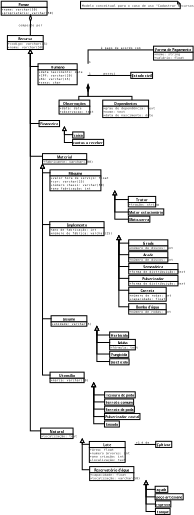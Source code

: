 <?xml version="1.0"?>
<diagram xmlns:dia="http://www.lysator.liu.se/~alla/dia/">
  <diagramdata>
    <attribute name="background">
      <color val="#ffffff"/>
    </attribute>
    <attribute name="paper">
      <composite type="paper">
        <attribute name="name">
          <string>#A4#</string>
        </attribute>
        <attribute name="tmargin">
          <real val="2"/>
        </attribute>
        <attribute name="bmargin">
          <real val="2"/>
        </attribute>
        <attribute name="lmargin">
          <real val="2"/>
        </attribute>
        <attribute name="rmargin">
          <real val="2"/>
        </attribute>
        <attribute name="is_portrait">
          <boolean val="true"/>
        </attribute>
        <attribute name="scaling">
          <real val="0.218"/>
        </attribute>
        <attribute name="fitto">
          <boolean val="true"/>
        </attribute>
        <attribute name="fitwidth">
          <int val="1"/>
        </attribute>
        <attribute name="fitheight">
          <int val="1"/>
        </attribute>
      </composite>
    </attribute>
    <attribute name="grid">
      <composite type="grid">
        <attribute name="width_x">
          <real val="1"/>
        </attribute>
        <attribute name="width_y">
          <real val="1"/>
        </attribute>
        <attribute name="visible_x">
          <int val="1"/>
        </attribute>
        <attribute name="visible_y">
          <int val="1"/>
        </attribute>
      </composite>
    </attribute>
    <attribute name="guides">
      <composite type="guides">
        <attribute name="hguides"/>
        <attribute name="vguides"/>
      </composite>
    </attribute>
  </diagramdata>
  <layer name="Background" visible="true">
    <object type="UML - Class" version="0" id="O0">
      <attribute name="obj_pos">
        <point val="90.5,12.7"/>
      </attribute>
      <attribute name="obj_bb">
        <rectangle val="90.45,12.65;103.955,15.95"/>
      </attribute>
      <attribute name="elem_corner">
        <point val="90.5,12.7"/>
      </attribute>
      <attribute name="elem_width">
        <real val="13.405"/>
      </attribute>
      <attribute name="elem_height">
        <real val="3.2"/>
      </attribute>
      <attribute name="name">
        <string>#Pomar#</string>
      </attribute>
      <attribute name="stereotype">
        <string/>
      </attribute>
      <attribute name="abstract">
        <boolean val="false"/>
      </attribute>
      <attribute name="suppress_attributes">
        <boolean val="false"/>
      </attribute>
      <attribute name="suppress_operations">
        <boolean val="false"/>
      </attribute>
      <attribute name="visible_attributes">
        <boolean val="true"/>
      </attribute>
      <attribute name="visible_operations">
        <boolean val="false"/>
      </attribute>
      <attribute name="attributes">
        <composite type="umlattribute">
          <attribute name="name">
            <string>#nome#</string>
          </attribute>
          <attribute name="type">
            <string>#varchar(50)#</string>
          </attribute>
          <attribute name="value">
            <string/>
          </attribute>
          <attribute name="visibility">
            <enum val="0"/>
          </attribute>
          <attribute name="abstract">
            <boolean val="false"/>
          </attribute>
          <attribute name="class_scope">
            <boolean val="false"/>
          </attribute>
        </composite>
        <composite type="umlattribute">
          <attribute name="name">
            <string>#propriet&#225;rio#</string>
          </attribute>
          <attribute name="type">
            <string>#varchar(50)#</string>
          </attribute>
          <attribute name="value">
            <string/>
          </attribute>
          <attribute name="visibility">
            <enum val="0"/>
          </attribute>
          <attribute name="abstract">
            <boolean val="false"/>
          </attribute>
          <attribute name="class_scope">
            <boolean val="false"/>
          </attribute>
        </composite>
      </attribute>
      <attribute name="operations"/>
      <attribute name="template">
        <boolean val="false"/>
      </attribute>
      <attribute name="templates"/>
    </object>
    <object type="UML - Class" version="0" id="O1">
      <attribute name="obj_pos">
        <point val="110.693,113.57"/>
      </attribute>
      <attribute name="obj_bb">
        <rectangle val="110.643,113.52;121.239,118.42"/>
      </attribute>
      <attribute name="elem_corner">
        <point val="110.693,113.57"/>
      </attribute>
      <attribute name="elem_width">
        <real val="10.496"/>
      </attribute>
      <attribute name="elem_height">
        <real val="4.8"/>
      </attribute>
      <attribute name="name">
        <string>#Lote#</string>
      </attribute>
      <attribute name="stereotype">
        <string/>
      </attribute>
      <attribute name="abstract">
        <boolean val="false"/>
      </attribute>
      <attribute name="suppress_attributes">
        <boolean val="false"/>
      </attribute>
      <attribute name="suppress_operations">
        <boolean val="false"/>
      </attribute>
      <attribute name="visible_attributes">
        <boolean val="true"/>
      </attribute>
      <attribute name="visible_operations">
        <boolean val="false"/>
      </attribute>
      <attribute name="attributes">
        <composite type="umlattribute">
          <attribute name="name">
            <string>#&#225;rea#</string>
          </attribute>
          <attribute name="type">
            <string>#float#</string>
          </attribute>
          <attribute name="value">
            <string/>
          </attribute>
          <attribute name="visibility">
            <enum val="0"/>
          </attribute>
          <attribute name="abstract">
            <boolean val="false"/>
          </attribute>
          <attribute name="class_scope">
            <boolean val="false"/>
          </attribute>
        </composite>
        <composite type="umlattribute">
          <attribute name="name">
            <string>#numero &#225;rvores#</string>
          </attribute>
          <attribute name="type">
            <string>#int#</string>
          </attribute>
          <attribute name="value">
            <string/>
          </attribute>
          <attribute name="visibility">
            <enum val="0"/>
          </attribute>
          <attribute name="abstract">
            <boolean val="false"/>
          </attribute>
          <attribute name="class_scope">
            <boolean val="false"/>
          </attribute>
        </composite>
        <composite type="umlattribute">
          <attribute name="name">
            <string>#ano cria&#231;&#227;o#</string>
          </attribute>
          <attribute name="type">
            <string>#int#</string>
          </attribute>
          <attribute name="value">
            <string/>
          </attribute>
          <attribute name="visibility">
            <enum val="0"/>
          </attribute>
          <attribute name="abstract">
            <boolean val="false"/>
          </attribute>
          <attribute name="class_scope">
            <boolean val="false"/>
          </attribute>
        </composite>
        <composite type="umlattribute">
          <attribute name="name">
            <string>#localiza&#231;&#227;o#</string>
          </attribute>
          <attribute name="type">
            <string>#text#</string>
          </attribute>
          <attribute name="value">
            <string/>
          </attribute>
          <attribute name="visibility">
            <enum val="0"/>
          </attribute>
          <attribute name="abstract">
            <boolean val="false"/>
          </attribute>
          <attribute name="class_scope">
            <boolean val="false"/>
          </attribute>
        </composite>
      </attribute>
      <attribute name="operations"/>
      <attribute name="template">
        <boolean val="false"/>
      </attribute>
      <attribute name="templates"/>
    </object>
    <object type="UML - Class" version="0" id="O2">
      <attribute name="obj_pos">
        <point val="98.932,27.032"/>
      </attribute>
      <attribute name="obj_bb">
        <rectangle val="98.882,26.982;110.448,31.881"/>
      </attribute>
      <attribute name="elem_corner">
        <point val="98.932,27.032"/>
      </attribute>
      <attribute name="elem_width">
        <real val="11.466"/>
      </attribute>
      <attribute name="elem_height">
        <real val="4.8"/>
      </attribute>
      <attribute name="name">
        <string>#Humano#</string>
      </attribute>
      <attribute name="stereotype">
        <string/>
      </attribute>
      <attribute name="abstract">
        <boolean val="false"/>
      </attribute>
      <attribute name="suppress_attributes">
        <boolean val="false"/>
      </attribute>
      <attribute name="suppress_operations">
        <boolean val="false"/>
      </attribute>
      <attribute name="visible_attributes">
        <boolean val="true"/>
      </attribute>
      <attribute name="visible_operations">
        <boolean val="false"/>
      </attribute>
      <attribute name="attributes">
        <composite type="umlattribute">
          <attribute name="name">
            <string>#data nascimento#</string>
          </attribute>
          <attribute name="type">
            <string>#date#</string>
          </attribute>
          <attribute name="value">
            <string/>
          </attribute>
          <attribute name="visibility">
            <enum val="0"/>
          </attribute>
          <attribute name="abstract">
            <boolean val="false"/>
          </attribute>
          <attribute name="class_scope">
            <boolean val="false"/>
          </attribute>
        </composite>
        <composite type="umlattribute">
          <attribute name="name">
            <string>#CPF#</string>
          </attribute>
          <attribute name="type">
            <string>#varchar(20)#</string>
          </attribute>
          <attribute name="value">
            <string/>
          </attribute>
          <attribute name="visibility">
            <enum val="0"/>
          </attribute>
          <attribute name="abstract">
            <boolean val="false"/>
          </attribute>
          <attribute name="class_scope">
            <boolean val="false"/>
          </attribute>
        </composite>
        <composite type="umlattribute">
          <attribute name="name">
            <string>#RG#</string>
          </attribute>
          <attribute name="type">
            <string>#varchar(15)#</string>
          </attribute>
          <attribute name="value">
            <string/>
          </attribute>
          <attribute name="visibility">
            <enum val="0"/>
          </attribute>
          <attribute name="abstract">
            <boolean val="false"/>
          </attribute>
          <attribute name="class_scope">
            <boolean val="false"/>
          </attribute>
        </composite>
        <composite type="umlattribute">
          <attribute name="name">
            <string>#sexo#</string>
          </attribute>
          <attribute name="type">
            <string>#char#</string>
          </attribute>
          <attribute name="value">
            <string/>
          </attribute>
          <attribute name="visibility">
            <enum val="0"/>
          </attribute>
          <attribute name="abstract">
            <boolean val="false"/>
          </attribute>
          <attribute name="class_scope">
            <boolean val="false"/>
          </attribute>
        </composite>
      </attribute>
      <attribute name="operations"/>
      <attribute name="template">
        <boolean val="false"/>
      </attribute>
      <attribute name="templates"/>
    </object>
    <object type="UML - Class" version="0" id="O3">
      <attribute name="obj_pos">
        <point val="99.175,40.032"/>
      </attribute>
      <attribute name="obj_bb">
        <rectangle val="99.125,39.981;105.024,41.481"/>
      </attribute>
      <attribute name="elem_corner">
        <point val="99.175,40.032"/>
      </attribute>
      <attribute name="elem_width">
        <real val="5.8"/>
      </attribute>
      <attribute name="elem_height">
        <real val="1.4"/>
      </attribute>
      <attribute name="name">
        <string>#Financeiro#</string>
      </attribute>
      <attribute name="stereotype">
        <string/>
      </attribute>
      <attribute name="abstract">
        <boolean val="false"/>
      </attribute>
      <attribute name="suppress_attributes">
        <boolean val="false"/>
      </attribute>
      <attribute name="suppress_operations">
        <boolean val="false"/>
      </attribute>
      <attribute name="visible_attributes">
        <boolean val="false"/>
      </attribute>
      <attribute name="visible_operations">
        <boolean val="false"/>
      </attribute>
      <attribute name="attributes"/>
      <attribute name="operations"/>
      <attribute name="template">
        <boolean val="false"/>
      </attribute>
      <attribute name="templates"/>
    </object>
    <object type="UML - Class" version="0" id="O4">
      <attribute name="obj_pos">
        <point val="99.961,47.617"/>
      </attribute>
      <attribute name="obj_bb">
        <rectangle val="99.911,47.567;112.931,50.067"/>
      </attribute>
      <attribute name="elem_corner">
        <point val="99.961,47.617"/>
      </attribute>
      <attribute name="elem_width">
        <real val="12.92"/>
      </attribute>
      <attribute name="elem_height">
        <real val="2.4"/>
      </attribute>
      <attribute name="name">
        <string>#Material#</string>
      </attribute>
      <attribute name="stereotype">
        <string/>
      </attribute>
      <attribute name="abstract">
        <boolean val="false"/>
      </attribute>
      <attribute name="suppress_attributes">
        <boolean val="false"/>
      </attribute>
      <attribute name="suppress_operations">
        <boolean val="false"/>
      </attribute>
      <attribute name="visible_attributes">
        <boolean val="true"/>
      </attribute>
      <attribute name="visible_operations">
        <boolean val="false"/>
      </attribute>
      <attribute name="attributes">
        <composite type="umlattribute">
          <attribute name="name">
            <string>#fabricante#</string>
          </attribute>
          <attribute name="type">
            <string>#varchar(100)#</string>
          </attribute>
          <attribute name="value">
            <string/>
          </attribute>
          <attribute name="visibility">
            <enum val="0"/>
          </attribute>
          <attribute name="abstract">
            <boolean val="false"/>
          </attribute>
          <attribute name="class_scope">
            <boolean val="false"/>
          </attribute>
        </composite>
      </attribute>
      <attribute name="operations"/>
      <attribute name="template">
        <boolean val="false"/>
      </attribute>
      <attribute name="templates"/>
    </object>
    <object type="UML - Generalization" version="0" id="O5">
      <attribute name="obj_pos">
        <point val="97.167,23.764"/>
      </attribute>
      <attribute name="obj_bb">
        <rectangle val="96.317,22.914;100.025,41.581"/>
      </attribute>
      <attribute name="orth_points">
        <point val="97.167,23.764"/>
        <point val="97.167,40.714"/>
        <point val="99.175,40.714"/>
        <point val="99.175,40.731"/>
      </attribute>
      <attribute name="orth_orient">
        <enum val="1"/>
        <enum val="0"/>
        <enum val="1"/>
      </attribute>
      <attribute name="name">
        <string/>
      </attribute>
      <attribute name="stereotype">
        <string/>
      </attribute>
      <connections>
        <connection handle="0" to="O16" connection="6"/>
        <connection handle="1" to="O3" connection="3"/>
      </connections>
    </object>
    <object type="UML - Generalization" version="0" id="O6">
      <attribute name="obj_pos">
        <point val="97.167,23.764"/>
      </attribute>
      <attribute name="obj_bb">
        <rectangle val="96.317,22.914;99.782,28.581"/>
      </attribute>
      <attribute name="orth_points">
        <point val="97.167,23.764"/>
        <point val="97.167,27.652"/>
        <point val="98.932,27.652"/>
        <point val="98.932,27.732"/>
      </attribute>
      <attribute name="orth_orient">
        <enum val="1"/>
        <enum val="0"/>
        <enum val="1"/>
      </attribute>
      <attribute name="name">
        <string/>
      </attribute>
      <attribute name="stereotype">
        <string/>
      </attribute>
      <connections>
        <connection handle="0" to="O16" connection="6"/>
        <connection handle="1" to="O2" connection="3"/>
      </connections>
    </object>
    <object type="UML - Generalization" version="0" id="O7">
      <attribute name="obj_pos">
        <point val="97.167,23.764"/>
      </attribute>
      <attribute name="obj_bb">
        <rectangle val="96.317,22.914;100.811,49.167"/>
      </attribute>
      <attribute name="orth_points">
        <point val="97.167,23.764"/>
        <point val="97.167,48.223"/>
        <point val="99.961,48.223"/>
        <point val="99.961,48.317"/>
      </attribute>
      <attribute name="orth_orient">
        <enum val="1"/>
        <enum val="0"/>
        <enum val="1"/>
      </attribute>
      <attribute name="name">
        <string/>
      </attribute>
      <attribute name="stereotype">
        <string/>
      </attribute>
      <connections>
        <connection handle="0" to="O16" connection="6"/>
        <connection handle="1" to="O4" connection="3"/>
      </connections>
    </object>
    <object type="UML - Class" version="0" id="O8">
      <attribute name="obj_pos">
        <point val="101.672,51.332"/>
      </attribute>
      <attribute name="obj_bb">
        <rectangle val="101.622,51.282;116.581,56.182"/>
      </attribute>
      <attribute name="elem_corner">
        <point val="101.672,51.332"/>
      </attribute>
      <attribute name="elem_width">
        <real val="14.859"/>
      </attribute>
      <attribute name="elem_height">
        <real val="4.8"/>
      </attribute>
      <attribute name="name">
        <string>#M&#225;quina#</string>
      </attribute>
      <attribute name="stereotype">
        <string/>
      </attribute>
      <attribute name="abstract">
        <boolean val="false"/>
      </attribute>
      <attribute name="suppress_attributes">
        <boolean val="false"/>
      </attribute>
      <attribute name="suppress_operations">
        <boolean val="false"/>
      </attribute>
      <attribute name="visible_attributes">
        <boolean val="true"/>
      </attribute>
      <attribute name="visible_operations">
        <boolean val="false"/>
      </attribute>
      <attribute name="attributes">
        <composite type="umlattribute">
          <attribute name="name">
            <string>#valor hora de servi&#231;o#</string>
          </attribute>
          <attribute name="type">
            <string>#float#</string>
          </attribute>
          <attribute name="value">
            <string/>
          </attribute>
          <attribute name="visibility">
            <enum val="0"/>
          </attribute>
          <attribute name="abstract">
            <boolean val="false"/>
          </attribute>
          <attribute name="class_scope">
            <boolean val="false"/>
          </attribute>
        </composite>
        <composite type="umlattribute">
          <attribute name="name">
            <string>#cor#</string>
          </attribute>
          <attribute name="type">
            <string>#varchar(25)#</string>
          </attribute>
          <attribute name="value">
            <string/>
          </attribute>
          <attribute name="visibility">
            <enum val="0"/>
          </attribute>
          <attribute name="abstract">
            <boolean val="false"/>
          </attribute>
          <attribute name="class_scope">
            <boolean val="false"/>
          </attribute>
        </composite>
        <composite type="umlattribute">
          <attribute name="name">
            <string>#n&#250;mero chassi#</string>
          </attribute>
          <attribute name="type">
            <string>#varchar(50)#</string>
          </attribute>
          <attribute name="value">
            <string/>
          </attribute>
          <attribute name="visibility">
            <enum val="0"/>
          </attribute>
          <attribute name="abstract">
            <boolean val="false"/>
          </attribute>
          <attribute name="class_scope">
            <boolean val="false"/>
          </attribute>
        </composite>
        <composite type="umlattribute">
          <attribute name="name">
            <string>#ano fabrica&#231;&#227;o#</string>
          </attribute>
          <attribute name="type">
            <string>#int#</string>
          </attribute>
          <attribute name="value">
            <string/>
          </attribute>
          <attribute name="visibility">
            <enum val="0"/>
          </attribute>
          <attribute name="abstract">
            <boolean val="false"/>
          </attribute>
          <attribute name="class_scope">
            <boolean val="false"/>
          </attribute>
        </composite>
      </attribute>
      <attribute name="operations"/>
      <attribute name="template">
        <boolean val="false"/>
      </attribute>
      <attribute name="templates"/>
    </object>
    <object type="UML - Class" version="0" id="O9">
      <attribute name="obj_pos">
        <point val="101.626,63.204"/>
      </attribute>
      <attribute name="obj_bb">
        <rectangle val="101.576,63.154;117.505,66.454"/>
      </attribute>
      <attribute name="elem_corner">
        <point val="101.626,63.204"/>
      </attribute>
      <attribute name="elem_width">
        <real val="15.829"/>
      </attribute>
      <attribute name="elem_height">
        <real val="3.2"/>
      </attribute>
      <attribute name="name">
        <string>#Implemento#</string>
      </attribute>
      <attribute name="stereotype">
        <string/>
      </attribute>
      <attribute name="abstract">
        <boolean val="false"/>
      </attribute>
      <attribute name="suppress_attributes">
        <boolean val="false"/>
      </attribute>
      <attribute name="suppress_operations">
        <boolean val="false"/>
      </attribute>
      <attribute name="visible_attributes">
        <boolean val="true"/>
      </attribute>
      <attribute name="visible_operations">
        <boolean val="false"/>
      </attribute>
      <attribute name="attributes">
        <composite type="umlattribute">
          <attribute name="name">
            <string>#ano de fabrica&#231;&#227;o#</string>
          </attribute>
          <attribute name="type">
            <string>#int#</string>
          </attribute>
          <attribute name="value">
            <string/>
          </attribute>
          <attribute name="visibility">
            <enum val="0"/>
          </attribute>
          <attribute name="abstract">
            <boolean val="false"/>
          </attribute>
          <attribute name="class_scope">
            <boolean val="false"/>
          </attribute>
        </composite>
        <composite type="umlattribute">
          <attribute name="name">
            <string>#n&#250;mero de f&#225;brica#</string>
          </attribute>
          <attribute name="type">
            <string>#varchar(25)#</string>
          </attribute>
          <attribute name="value">
            <string/>
          </attribute>
          <attribute name="visibility">
            <enum val="0"/>
          </attribute>
          <attribute name="abstract">
            <boolean val="false"/>
          </attribute>
          <attribute name="class_scope">
            <boolean val="false"/>
          </attribute>
        </composite>
      </attribute>
      <attribute name="operations"/>
      <attribute name="template">
        <boolean val="false"/>
      </attribute>
      <attribute name="templates"/>
    </object>
    <object type="UML - Class" version="0" id="O10">
      <attribute name="obj_pos">
        <point val="101.923,84.76"/>
      </attribute>
      <attribute name="obj_bb">
        <rectangle val="101.873,84.71;112.469,87.21"/>
      </attribute>
      <attribute name="elem_corner">
        <point val="101.923,84.76"/>
      </attribute>
      <attribute name="elem_width">
        <real val="10.496"/>
      </attribute>
      <attribute name="elem_height">
        <real val="2.4"/>
      </attribute>
      <attribute name="name">
        <string>#Insumo#</string>
      </attribute>
      <attribute name="stereotype">
        <string/>
      </attribute>
      <attribute name="abstract">
        <boolean val="false"/>
      </attribute>
      <attribute name="suppress_attributes">
        <boolean val="false"/>
      </attribute>
      <attribute name="suppress_operations">
        <boolean val="false"/>
      </attribute>
      <attribute name="visible_attributes">
        <boolean val="true"/>
      </attribute>
      <attribute name="visible_operations">
        <boolean val="false"/>
      </attribute>
      <attribute name="attributes">
        <composite type="umlattribute">
          <attribute name="name">
            <string>#unidade#</string>
          </attribute>
          <attribute name="type">
            <string>#varchar(5)#</string>
          </attribute>
          <attribute name="value">
            <string/>
          </attribute>
          <attribute name="visibility">
            <enum val="0"/>
          </attribute>
          <attribute name="abstract">
            <boolean val="false"/>
          </attribute>
          <attribute name="class_scope">
            <boolean val="false"/>
          </attribute>
        </composite>
      </attribute>
      <attribute name="operations"/>
      <attribute name="template">
        <boolean val="false"/>
      </attribute>
      <attribute name="templates"/>
    </object>
    <object type="UML - Class" version="0" id="O11">
      <attribute name="obj_pos">
        <point val="101.684,97.689"/>
      </attribute>
      <attribute name="obj_bb">
        <rectangle val="101.634,97.639;111.745,100.139"/>
      </attribute>
      <attribute name="elem_corner">
        <point val="101.684,97.689"/>
      </attribute>
      <attribute name="elem_width">
        <real val="10.011"/>
      </attribute>
      <attribute name="elem_height">
        <real val="2.4"/>
      </attribute>
      <attribute name="name">
        <string>#Utens&#237;lio#</string>
      </attribute>
      <attribute name="stereotype">
        <string/>
      </attribute>
      <attribute name="abstract">
        <boolean val="false"/>
      </attribute>
      <attribute name="suppress_attributes">
        <boolean val="false"/>
      </attribute>
      <attribute name="suppress_operations">
        <boolean val="false"/>
      </attribute>
      <attribute name="visible_attributes">
        <boolean val="true"/>
      </attribute>
      <attribute name="visible_operations">
        <boolean val="false"/>
      </attribute>
      <attribute name="attributes">
        <composite type="umlattribute">
          <attribute name="name">
            <string>#marca#</string>
          </attribute>
          <attribute name="type">
            <string>#varchar(50)#</string>
          </attribute>
          <attribute name="value">
            <string/>
          </attribute>
          <attribute name="visibility">
            <enum val="0"/>
          </attribute>
          <attribute name="abstract">
            <boolean val="false"/>
          </attribute>
          <attribute name="class_scope">
            <boolean val="false"/>
          </attribute>
        </composite>
      </attribute>
      <attribute name="operations"/>
      <attribute name="template">
        <boolean val="false"/>
      </attribute>
      <attribute name="templates"/>
    </object>
    <object type="UML - Generalization" version="0" id="O12">
      <attribute name="obj_pos">
        <point val="99.961,50.017"/>
      </attribute>
      <attribute name="obj_bb">
        <rectangle val="99.111,49.167;102.522,52.882"/>
      </attribute>
      <attribute name="orth_points">
        <point val="99.961,50.017"/>
        <point val="99.961,52.011"/>
        <point val="101.672,52.011"/>
        <point val="101.672,52.032"/>
      </attribute>
      <attribute name="orth_orient">
        <enum val="1"/>
        <enum val="0"/>
        <enum val="1"/>
      </attribute>
      <attribute name="name">
        <string/>
      </attribute>
      <attribute name="stereotype">
        <string/>
      </attribute>
      <connections>
        <connection handle="0" to="O4" connection="5"/>
        <connection handle="1" to="O8" connection="3"/>
      </connections>
    </object>
    <object type="UML - Generalization" version="0" id="O13">
      <attribute name="obj_pos">
        <point val="99.961,50.017"/>
      </attribute>
      <attribute name="obj_bb">
        <rectangle val="99.111,49.167;102.476,64.754"/>
      </attribute>
      <attribute name="orth_points">
        <point val="99.961,50.017"/>
        <point val="99.961,63.871"/>
        <point val="101.626,63.871"/>
        <point val="101.626,63.904"/>
      </attribute>
      <attribute name="orth_orient">
        <enum val="1"/>
        <enum val="0"/>
        <enum val="1"/>
      </attribute>
      <attribute name="name">
        <string/>
      </attribute>
      <attribute name="stereotype">
        <string/>
      </attribute>
      <connections>
        <connection handle="0" to="O4" connection="5"/>
        <connection handle="1" to="O9" connection="3"/>
      </connections>
    </object>
    <object type="UML - Generalization" version="0" id="O14">
      <attribute name="obj_pos">
        <point val="99.961,50.017"/>
      </attribute>
      <attribute name="obj_bb">
        <rectangle val="99.111,49.167;102.773,86.311"/>
      </attribute>
      <attribute name="orth_points">
        <point val="99.961,50.017"/>
        <point val="99.961,85.456"/>
        <point val="101.923,85.456"/>
        <point val="101.923,85.46"/>
      </attribute>
      <attribute name="orth_orient">
        <enum val="1"/>
        <enum val="0"/>
        <enum val="1"/>
      </attribute>
      <attribute name="name">
        <string/>
      </attribute>
      <attribute name="stereotype">
        <string/>
      </attribute>
      <connections>
        <connection handle="0" to="O4" connection="5"/>
        <connection handle="1" to="O10" connection="3"/>
      </connections>
    </object>
    <object type="UML - Generalization" version="0" id="O15">
      <attribute name="obj_pos">
        <point val="99.961,50.017"/>
      </attribute>
      <attribute name="obj_bb">
        <rectangle val="99.111,49.167;102.534,99.239"/>
      </attribute>
      <attribute name="orth_points">
        <point val="99.961,50.017"/>
        <point val="99.961,98.355"/>
        <point val="101.684,98.355"/>
        <point val="101.684,98.389"/>
      </attribute>
      <attribute name="orth_orient">
        <enum val="1"/>
        <enum val="0"/>
        <enum val="1"/>
      </attribute>
      <attribute name="name">
        <string/>
      </attribute>
      <attribute name="stereotype">
        <string/>
      </attribute>
      <connections>
        <connection handle="0" to="O4" connection="5"/>
        <connection handle="1" to="O11" connection="3"/>
      </connections>
    </object>
    <object type="UML - Class" version="0" id="O16">
      <attribute name="obj_pos">
        <point val="91.919,20.564"/>
      </attribute>
      <attribute name="obj_bb">
        <rectangle val="91.869,20.514;102.465,23.814"/>
      </attribute>
      <attribute name="elem_corner">
        <point val="91.919,20.564"/>
      </attribute>
      <attribute name="elem_width">
        <real val="10.496"/>
      </attribute>
      <attribute name="elem_height">
        <real val="3.2"/>
      </attribute>
      <attribute name="name">
        <string>#Recurso#</string>
      </attribute>
      <attribute name="stereotype">
        <string/>
      </attribute>
      <attribute name="abstract">
        <boolean val="false"/>
      </attribute>
      <attribute name="suppress_attributes">
        <boolean val="false"/>
      </attribute>
      <attribute name="suppress_operations">
        <boolean val="false"/>
      </attribute>
      <attribute name="visible_attributes">
        <boolean val="true"/>
      </attribute>
      <attribute name="visible_operations">
        <boolean val="false"/>
      </attribute>
      <attribute name="attributes">
        <composite type="umlattribute">
          <attribute name="name">
            <string>#codigo#</string>
          </attribute>
          <attribute name="type">
            <string>#varchar(15)#</string>
          </attribute>
          <attribute name="value">
            <string/>
          </attribute>
          <attribute name="visibility">
            <enum val="0"/>
          </attribute>
          <attribute name="abstract">
            <boolean val="false"/>
          </attribute>
          <attribute name="class_scope">
            <boolean val="false"/>
          </attribute>
        </composite>
        <composite type="umlattribute">
          <attribute name="name">
            <string>#nome#</string>
          </attribute>
          <attribute name="type">
            <string>#varchar(50)#</string>
          </attribute>
          <attribute name="value">
            <string/>
          </attribute>
          <attribute name="visibility">
            <enum val="0"/>
          </attribute>
          <attribute name="abstract">
            <boolean val="false"/>
          </attribute>
          <attribute name="class_scope">
            <boolean val="false"/>
          </attribute>
        </composite>
      </attribute>
      <attribute name="operations"/>
      <attribute name="template">
        <boolean val="false"/>
      </attribute>
      <attribute name="templates"/>
    </object>
    <object type="UML - Class" version="0" id="O17">
      <attribute name="obj_pos">
        <point val="99.532,110.5"/>
      </attribute>
      <attribute name="obj_bb">
        <rectangle val="99.482,110.45;109.109,112.95"/>
      </attribute>
      <attribute name="elem_corner">
        <point val="99.532,110.5"/>
      </attribute>
      <attribute name="elem_width">
        <real val="9.526"/>
      </attribute>
      <attribute name="elem_height">
        <real val="2.4"/>
      </attribute>
      <attribute name="name">
        <string>#Natural#</string>
      </attribute>
      <attribute name="stereotype">
        <string/>
      </attribute>
      <attribute name="abstract">
        <boolean val="false"/>
      </attribute>
      <attribute name="suppress_attributes">
        <boolean val="false"/>
      </attribute>
      <attribute name="suppress_operations">
        <boolean val="false"/>
      </attribute>
      <attribute name="visible_attributes">
        <boolean val="true"/>
      </attribute>
      <attribute name="visible_operations">
        <boolean val="false"/>
      </attribute>
      <attribute name="attributes">
        <composite type="umlattribute">
          <attribute name="name">
            <string>#localiza&#231;&#227;o#</string>
          </attribute>
          <attribute name="type">
            <string>#text#</string>
          </attribute>
          <attribute name="value">
            <string/>
          </attribute>
          <attribute name="visibility">
            <enum val="0"/>
          </attribute>
          <attribute name="abstract">
            <boolean val="false"/>
          </attribute>
          <attribute name="class_scope">
            <boolean val="false"/>
          </attribute>
        </composite>
      </attribute>
      <attribute name="operations"/>
      <attribute name="template">
        <boolean val="false"/>
      </attribute>
      <attribute name="templates"/>
    </object>
    <object type="UML - Generalization" version="0" id="O18">
      <attribute name="obj_pos">
        <point val="97.167,23.764"/>
      </attribute>
      <attribute name="obj_bb">
        <rectangle val="96.317,22.914;100.382,112.05"/>
      </attribute>
      <attribute name="orth_points">
        <point val="97.167,23.764"/>
        <point val="97.167,111.14"/>
        <point val="99.532,111.14"/>
        <point val="99.532,111.2"/>
      </attribute>
      <attribute name="orth_orient">
        <enum val="1"/>
        <enum val="0"/>
        <enum val="1"/>
      </attribute>
      <attribute name="name">
        <string/>
      </attribute>
      <attribute name="stereotype">
        <string/>
      </attribute>
      <connections>
        <connection handle="0" to="O16" connection="6"/>
        <connection handle="1" to="O17" connection="3"/>
      </connections>
    </object>
    <object type="UML - Generalization" version="0" id="O19">
      <attribute name="obj_pos">
        <point val="109.059,112.9"/>
      </attribute>
      <attribute name="obj_bb">
        <rectangle val="108.209,112.05;111.543,115.12"/>
      </attribute>
      <attribute name="orth_points">
        <point val="109.059,112.9"/>
        <point val="109.059,114.22"/>
        <point val="110.693,114.22"/>
        <point val="110.693,114.27"/>
      </attribute>
      <attribute name="orth_orient">
        <enum val="1"/>
        <enum val="0"/>
        <enum val="1"/>
      </attribute>
      <attribute name="name">
        <string/>
      </attribute>
      <attribute name="stereotype">
        <string/>
      </attribute>
      <connections>
        <connection handle="0" to="O17" connection="7"/>
        <connection handle="1" to="O1" connection="3"/>
      </connections>
    </object>
    <object type="UML - Class" version="0" id="O20">
      <attribute name="obj_pos">
        <point val="125.403,22.996"/>
      </attribute>
      <attribute name="obj_bb">
        <rectangle val="125.353,22.946;136.373,26.246"/>
      </attribute>
      <attribute name="elem_corner">
        <point val="125.403,22.996"/>
      </attribute>
      <attribute name="elem_width">
        <real val="10.92"/>
      </attribute>
      <attribute name="elem_height">
        <real val="3.2"/>
      </attribute>
      <attribute name="name">
        <string>#Forma de Pagamento#</string>
      </attribute>
      <attribute name="stereotype">
        <string/>
      </attribute>
      <attribute name="abstract">
        <boolean val="false"/>
      </attribute>
      <attribute name="suppress_attributes">
        <boolean val="false"/>
      </attribute>
      <attribute name="suppress_operations">
        <boolean val="false"/>
      </attribute>
      <attribute name="visible_attributes">
        <boolean val="true"/>
      </attribute>
      <attribute name="visible_operations">
        <boolean val="false"/>
      </attribute>
      <attribute name="attributes">
        <composite type="umlattribute">
          <attribute name="name">
            <string>#nome#</string>
          </attribute>
          <attribute name="type">
            <string>#string#</string>
          </attribute>
          <attribute name="value">
            <string/>
          </attribute>
          <attribute name="visibility">
            <enum val="0"/>
          </attribute>
          <attribute name="abstract">
            <boolean val="false"/>
          </attribute>
          <attribute name="class_scope">
            <boolean val="false"/>
          </attribute>
        </composite>
        <composite type="umlattribute">
          <attribute name="name">
            <string>#sal&#225;rio#</string>
          </attribute>
          <attribute name="type">
            <string>#float#</string>
          </attribute>
          <attribute name="value">
            <string/>
          </attribute>
          <attribute name="visibility">
            <enum val="0"/>
          </attribute>
          <attribute name="abstract">
            <boolean val="false"/>
          </attribute>
          <attribute name="class_scope">
            <boolean val="false"/>
          </attribute>
        </composite>
      </attribute>
      <attribute name="operations"/>
      <attribute name="template">
        <boolean val="false"/>
      </attribute>
      <attribute name="templates"/>
    </object>
    <object type="UML - Association" version="0" id="O21">
      <attribute name="obj_pos">
        <point val="97.203,15.9"/>
      </attribute>
      <attribute name="obj_bb">
        <rectangle val="94.176,14.45;100.194,22.164"/>
      </attribute>
      <attribute name="orth_points">
        <point val="97.203,15.9"/>
        <point val="97.203,18.654"/>
        <point val="97.167,18.654"/>
        <point val="97.167,20.564"/>
      </attribute>
      <attribute name="orth_orient">
        <enum val="1"/>
        <enum val="0"/>
        <enum val="1"/>
      </attribute>
      <attribute name="name">
        <string>#composto por#</string>
      </attribute>
      <attribute name="direction">
        <enum val="0"/>
      </attribute>
      <attribute name="ends">
        <composite>
          <attribute name="role">
            <string/>
          </attribute>
          <attribute name="multiplicity">
            <string/>
          </attribute>
          <attribute name="arrow">
            <boolean val="false"/>
          </attribute>
          <attribute name="aggregate">
            <enum val="1"/>
          </attribute>
        </composite>
        <composite>
          <attribute name="role">
            <string/>
          </attribute>
          <attribute name="multiplicity">
            <string/>
          </attribute>
          <attribute name="arrow">
            <boolean val="false"/>
          </attribute>
          <attribute name="aggregate">
            <enum val="0"/>
          </attribute>
        </composite>
      </attribute>
      <connections>
        <connection handle="0" to="O0" connection="6"/>
        <connection handle="1" to="O16" connection="1"/>
      </connections>
    </object>
    <object type="UML - Note" version="0" id="O22">
      <attribute name="obj_pos">
        <point val="108.671,12.721"/>
      </attribute>
      <attribute name="obj_bb">
        <rectangle val="108.621,12.671;137.455,14.471"/>
      </attribute>
      <attribute name="elem_corner">
        <point val="108.671,12.721"/>
      </attribute>
      <attribute name="elem_width">
        <real val="28.734"/>
      </attribute>
      <attribute name="elem_height">
        <real val="1.7"/>
      </attribute>
      <attribute name="text">
        <composite type="text">
          <attribute name="string">
            <string>#Modelo conceitual para o caso de uso &quot;Cadastrar Recursos&quot;#</string>
          </attribute>
          <attribute name="font">
            <font name="Courier"/>
          </attribute>
          <attribute name="height">
            <real val="0.8"/>
          </attribute>
          <attribute name="pos">
            <point val="109.021,13.965"/>
          </attribute>
          <attribute name="color">
            <color val="#000000"/>
          </attribute>
          <attribute name="alignment">
            <enum val="0"/>
          </attribute>
        </composite>
      </attribute>
    </object>
    <object type="UML - Generalization" version="0" id="O23">
      <attribute name="obj_pos">
        <point val="109.059,112.9"/>
      </attribute>
      <attribute name="obj_bb">
        <rectangle val="108.209,112.05;111.612,120.896"/>
      </attribute>
      <attribute name="orth_points">
        <point val="109.059,112.9"/>
        <point val="109.059,120.046"/>
        <point val="110.762,120.046"/>
        <point val="110.762,120.025"/>
      </attribute>
      <attribute name="orth_orient">
        <enum val="1"/>
        <enum val="0"/>
        <enum val="1"/>
      </attribute>
      <attribute name="name">
        <string/>
      </attribute>
      <attribute name="stereotype">
        <string/>
      </attribute>
      <connections>
        <connection handle="0" to="O17" connection="7"/>
        <connection handle="1" to="O64" connection="3"/>
      </connections>
    </object>
    <object type="UML - Class" version="0" id="O24">
      <attribute name="obj_pos">
        <point val="120.189,28.99"/>
      </attribute>
      <attribute name="obj_bb">
        <rectangle val="120.139,28.94;126.584,30.44"/>
      </attribute>
      <attribute name="elem_corner">
        <point val="120.189,28.99"/>
      </attribute>
      <attribute name="elem_width">
        <real val="6.345"/>
      </attribute>
      <attribute name="elem_height">
        <real val="1.4"/>
      </attribute>
      <attribute name="name">
        <string>#Estado civil#</string>
      </attribute>
      <attribute name="stereotype">
        <string/>
      </attribute>
      <attribute name="abstract">
        <boolean val="false"/>
      </attribute>
      <attribute name="suppress_attributes">
        <boolean val="false"/>
      </attribute>
      <attribute name="suppress_operations">
        <boolean val="false"/>
      </attribute>
      <attribute name="visible_attributes">
        <boolean val="false"/>
      </attribute>
      <attribute name="visible_operations">
        <boolean val="false"/>
      </attribute>
      <attribute name="attributes"/>
      <attribute name="operations"/>
      <attribute name="template">
        <boolean val="false"/>
      </attribute>
      <attribute name="templates"/>
    </object>
    <object type="UML - Association" version="0" id="O25">
      <attribute name="obj_pos">
        <point val="120.189,29.69"/>
      </attribute>
      <attribute name="obj_bb">
        <rectangle val="108.948,28.24;121.639,31.29"/>
      </attribute>
      <attribute name="orth_points">
        <point val="120.189,29.69"/>
        <point val="120.189,29.714"/>
        <point val="110.398,29.714"/>
        <point val="110.398,29.732"/>
      </attribute>
      <attribute name="orth_orient">
        <enum val="1"/>
        <enum val="0"/>
        <enum val="1"/>
      </attribute>
      <attribute name="name">
        <string>#possui#</string>
      </attribute>
      <attribute name="direction">
        <enum val="0"/>
      </attribute>
      <attribute name="ends">
        <composite>
          <attribute name="role">
            <string/>
          </attribute>
          <attribute name="multiplicity">
            <string>#1#</string>
          </attribute>
          <attribute name="arrow">
            <boolean val="false"/>
          </attribute>
          <attribute name="aggregate">
            <enum val="0"/>
          </attribute>
        </composite>
        <composite>
          <attribute name="role">
            <string/>
          </attribute>
          <attribute name="multiplicity">
            <string>#1#</string>
          </attribute>
          <attribute name="arrow">
            <boolean val="false"/>
          </attribute>
          <attribute name="aggregate">
            <enum val="0"/>
          </attribute>
        </composite>
      </attribute>
      <connections>
        <connection handle="0" to="O24" connection="3"/>
      </connections>
    </object>
    <object type="UML - Class" version="0" id="O26">
      <attribute name="obj_pos">
        <point val="119.617,57.427"/>
      </attribute>
      <attribute name="obj_bb">
        <rectangle val="119.567,57.377;127.739,59.877"/>
      </attribute>
      <attribute name="elem_corner">
        <point val="119.617,57.427"/>
      </attribute>
      <attribute name="elem_width">
        <real val="8.072"/>
      </attribute>
      <attribute name="elem_height">
        <real val="2.4"/>
      </attribute>
      <attribute name="name">
        <string>#Trator#</string>
      </attribute>
      <attribute name="stereotype">
        <string/>
      </attribute>
      <attribute name="abstract">
        <boolean val="false"/>
      </attribute>
      <attribute name="suppress_attributes">
        <boolean val="false"/>
      </attribute>
      <attribute name="suppress_operations">
        <boolean val="false"/>
      </attribute>
      <attribute name="visible_attributes">
        <boolean val="true"/>
      </attribute>
      <attribute name="visible_operations">
        <boolean val="false"/>
      </attribute>
      <attribute name="attributes">
        <composite type="umlattribute">
          <attribute name="name">
            <string>#tra&#231;&#227;o#</string>
          </attribute>
          <attribute name="type">
            <string>#string#</string>
          </attribute>
          <attribute name="value">
            <string/>
          </attribute>
          <attribute name="visibility">
            <enum val="0"/>
          </attribute>
          <attribute name="abstract">
            <boolean val="false"/>
          </attribute>
          <attribute name="class_scope">
            <boolean val="false"/>
          </attribute>
        </composite>
      </attribute>
      <attribute name="operations"/>
      <attribute name="template">
        <boolean val="false"/>
      </attribute>
      <attribute name="templates"/>
    </object>
    <object type="UML - Class" version="0" id="O27">
      <attribute name="obj_pos">
        <point val="119.617,60.284"/>
      </attribute>
      <attribute name="obj_bb">
        <rectangle val="119.567,60.234;129.345,61.734"/>
      </attribute>
      <attribute name="elem_corner">
        <point val="119.617,60.284"/>
      </attribute>
      <attribute name="elem_width">
        <real val="9.678"/>
      </attribute>
      <attribute name="elem_height">
        <real val="1.4"/>
      </attribute>
      <attribute name="name">
        <string>#Motor estacion&#225;rio#</string>
      </attribute>
      <attribute name="stereotype">
        <string/>
      </attribute>
      <attribute name="abstract">
        <boolean val="false"/>
      </attribute>
      <attribute name="suppress_attributes">
        <boolean val="false"/>
      </attribute>
      <attribute name="suppress_operations">
        <boolean val="false"/>
      </attribute>
      <attribute name="visible_attributes">
        <boolean val="false"/>
      </attribute>
      <attribute name="visible_operations">
        <boolean val="false"/>
      </attribute>
      <attribute name="attributes"/>
      <attribute name="operations"/>
      <attribute name="template">
        <boolean val="false"/>
      </attribute>
      <attribute name="templates"/>
    </object>
    <object type="UML - Generalization" version="0" id="O28">
      <attribute name="obj_pos">
        <point val="116.531,56.132"/>
      </attribute>
      <attribute name="obj_bb">
        <rectangle val="115.681,55.282;120.467,58.991"/>
      </attribute>
      <attribute name="orth_points">
        <point val="116.531,56.132"/>
        <point val="116.531,58.141"/>
        <point val="119.617,58.141"/>
        <point val="119.617,58.127"/>
      </attribute>
      <attribute name="orth_orient">
        <enum val="1"/>
        <enum val="0"/>
        <enum val="1"/>
      </attribute>
      <attribute name="name">
        <string/>
      </attribute>
      <attribute name="stereotype">
        <string/>
      </attribute>
      <connections>
        <connection handle="0" to="O8" connection="7"/>
        <connection handle="1" to="O26" connection="3"/>
      </connections>
    </object>
    <object type="UML - Generalization" version="0" id="O29">
      <attribute name="obj_pos">
        <point val="116.531,56.132"/>
      </attribute>
      <attribute name="obj_bb">
        <rectangle val="115.681,55.282;120.467,61.85"/>
      </attribute>
      <attribute name="orth_points">
        <point val="116.531,56.132"/>
        <point val="116.531,61"/>
        <point val="119.617,61"/>
        <point val="119.617,60.984"/>
      </attribute>
      <attribute name="orth_orient">
        <enum val="1"/>
        <enum val="0"/>
        <enum val="1"/>
      </attribute>
      <attribute name="name">
        <string/>
      </attribute>
      <attribute name="stereotype">
        <string/>
      </attribute>
      <connections>
        <connection handle="0" to="O8" connection="7"/>
        <connection handle="1" to="O27" connection="3"/>
      </connections>
    </object>
    <object type="UML - Class" version="0" id="O30">
      <attribute name="obj_pos">
        <point val="114.188,102.189"/>
      </attribute>
      <attribute name="obj_bb">
        <rectangle val="114.138,102.139;122.977,103.639"/>
      </attribute>
      <attribute name="elem_corner">
        <point val="114.188,102.189"/>
      </attribute>
      <attribute name="elem_width">
        <real val="8.739"/>
      </attribute>
      <attribute name="elem_height">
        <real val="1.4"/>
      </attribute>
      <attribute name="name">
        <string>#Tesoura de poda#</string>
      </attribute>
      <attribute name="stereotype">
        <string/>
      </attribute>
      <attribute name="abstract">
        <boolean val="false"/>
      </attribute>
      <attribute name="suppress_attributes">
        <boolean val="false"/>
      </attribute>
      <attribute name="suppress_operations">
        <boolean val="false"/>
      </attribute>
      <attribute name="visible_attributes">
        <boolean val="false"/>
      </attribute>
      <attribute name="visible_operations">
        <boolean val="false"/>
      </attribute>
      <attribute name="attributes"/>
      <attribute name="operations"/>
      <attribute name="template">
        <boolean val="false"/>
      </attribute>
      <attribute name="templates"/>
    </object>
    <object type="UML - Class" version="0" id="O31">
      <attribute name="obj_pos">
        <point val="114.188,103.832"/>
      </attribute>
      <attribute name="obj_bb">
        <rectangle val="114.138,103.782;122.371,105.282"/>
      </attribute>
      <attribute name="elem_corner">
        <point val="114.188,103.832"/>
      </attribute>
      <attribute name="elem_width">
        <real val="8.133"/>
      </attribute>
      <attribute name="elem_height">
        <real val="1.4"/>
      </attribute>
      <attribute name="name">
        <string>#Serrote comum#</string>
      </attribute>
      <attribute name="stereotype">
        <string/>
      </attribute>
      <attribute name="abstract">
        <boolean val="false"/>
      </attribute>
      <attribute name="suppress_attributes">
        <boolean val="false"/>
      </attribute>
      <attribute name="suppress_operations">
        <boolean val="false"/>
      </attribute>
      <attribute name="visible_attributes">
        <boolean val="false"/>
      </attribute>
      <attribute name="visible_operations">
        <boolean val="false"/>
      </attribute>
      <attribute name="attributes"/>
      <attribute name="operations"/>
      <attribute name="template">
        <boolean val="false"/>
      </attribute>
      <attribute name="templates"/>
    </object>
    <object type="UML - Class" version="0" id="O32">
      <attribute name="obj_pos">
        <point val="114.188,105.475"/>
      </attribute>
      <attribute name="obj_bb">
        <rectangle val="114.138,105.425;122.583,106.925"/>
      </attribute>
      <attribute name="elem_corner">
        <point val="114.188,105.475"/>
      </attribute>
      <attribute name="elem_width">
        <real val="8.345"/>
      </attribute>
      <attribute name="elem_height">
        <real val="1.4"/>
      </attribute>
      <attribute name="name">
        <string>#Serrote de poda#</string>
      </attribute>
      <attribute name="stereotype">
        <string/>
      </attribute>
      <attribute name="abstract">
        <boolean val="false"/>
      </attribute>
      <attribute name="suppress_attributes">
        <boolean val="false"/>
      </attribute>
      <attribute name="suppress_operations">
        <boolean val="false"/>
      </attribute>
      <attribute name="visible_attributes">
        <boolean val="false"/>
      </attribute>
      <attribute name="visible_operations">
        <boolean val="false"/>
      </attribute>
      <attribute name="attributes"/>
      <attribute name="operations"/>
      <attribute name="template">
        <boolean val="false"/>
      </attribute>
      <attribute name="templates"/>
    </object>
    <object type="UML - Generalization" version="0" id="O33">
      <attribute name="obj_pos">
        <point val="111.695,100.089"/>
      </attribute>
      <attribute name="obj_bb">
        <rectangle val="110.845,99.239;115.038,103.753"/>
      </attribute>
      <attribute name="orth_points">
        <point val="111.695,100.089"/>
        <point val="111.695,102.903"/>
        <point val="114.188,102.903"/>
        <point val="114.188,102.889"/>
      </attribute>
      <attribute name="orth_orient">
        <enum val="1"/>
        <enum val="0"/>
        <enum val="1"/>
      </attribute>
      <attribute name="name">
        <string/>
      </attribute>
      <attribute name="stereotype">
        <string/>
      </attribute>
      <connections>
        <connection handle="0" to="O11" connection="7"/>
        <connection handle="1" to="O30" connection="3"/>
      </connections>
    </object>
    <object type="UML - Generalization" version="0" id="O34">
      <attribute name="obj_pos">
        <point val="111.695,100.089"/>
      </attribute>
      <attribute name="obj_bb">
        <rectangle val="110.845,99.239;115.038,105.382"/>
      </attribute>
      <attribute name="orth_points">
        <point val="111.695,100.089"/>
        <point val="111.695,104.509"/>
        <point val="114.188,104.509"/>
        <point val="114.188,104.532"/>
      </attribute>
      <attribute name="orth_orient">
        <enum val="1"/>
        <enum val="0"/>
        <enum val="1"/>
      </attribute>
      <attribute name="name">
        <string/>
      </attribute>
      <attribute name="stereotype">
        <string/>
      </attribute>
      <connections>
        <connection handle="0" to="O11" connection="7"/>
        <connection handle="1" to="O31" connection="3"/>
      </connections>
    </object>
    <object type="UML - Generalization" version="0" id="O35">
      <attribute name="obj_pos">
        <point val="111.695,100.089"/>
      </attribute>
      <attribute name="obj_bb">
        <rectangle val="110.845,99.239;115.038,107.025"/>
      </attribute>
      <attribute name="orth_points">
        <point val="111.695,100.089"/>
        <point val="111.695,106.152"/>
        <point val="114.188,106.152"/>
        <point val="114.188,106.175"/>
      </attribute>
      <attribute name="orth_orient">
        <enum val="1"/>
        <enum val="0"/>
        <enum val="1"/>
      </attribute>
      <attribute name="name">
        <string/>
      </attribute>
      <attribute name="stereotype">
        <string/>
      </attribute>
      <connections>
        <connection handle="0" to="O11" connection="7"/>
        <connection handle="1" to="O32" connection="3"/>
      </connections>
    </object>
    <object type="UML - Class" version="0" id="O36">
      <attribute name="obj_pos">
        <point val="115.346,88.471"/>
      </attribute>
      <attribute name="obj_bb">
        <rectangle val="115.296,88.421;120.68,89.921"/>
      </attribute>
      <attribute name="elem_corner">
        <point val="115.346,88.471"/>
      </attribute>
      <attribute name="elem_width">
        <real val="5.284"/>
      </attribute>
      <attribute name="elem_height">
        <real val="1.4"/>
      </attribute>
      <attribute name="name">
        <string>#Herbicida#</string>
      </attribute>
      <attribute name="stereotype">
        <string/>
      </attribute>
      <attribute name="abstract">
        <boolean val="false"/>
      </attribute>
      <attribute name="suppress_attributes">
        <boolean val="false"/>
      </attribute>
      <attribute name="suppress_operations">
        <boolean val="false"/>
      </attribute>
      <attribute name="visible_attributes">
        <boolean val="false"/>
      </attribute>
      <attribute name="visible_operations">
        <boolean val="false"/>
      </attribute>
      <attribute name="attributes"/>
      <attribute name="operations"/>
      <attribute name="template">
        <boolean val="false"/>
      </attribute>
      <attribute name="templates"/>
    </object>
    <object type="UML - Class" version="0" id="O37">
      <attribute name="obj_pos">
        <point val="115.346,90.185"/>
      </attribute>
      <attribute name="obj_bb">
        <rectangle val="115.296,90.135;122.983,92.635"/>
      </attribute>
      <attribute name="elem_corner">
        <point val="115.346,90.185"/>
      </attribute>
      <attribute name="elem_width">
        <real val="7.587"/>
      </attribute>
      <attribute name="elem_height">
        <real val="2.4"/>
      </attribute>
      <attribute name="name">
        <string>#Adubo#</string>
      </attribute>
      <attribute name="stereotype">
        <string/>
      </attribute>
      <attribute name="abstract">
        <boolean val="false"/>
      </attribute>
      <attribute name="suppress_attributes">
        <boolean val="false"/>
      </attribute>
      <attribute name="suppress_operations">
        <boolean val="false"/>
      </attribute>
      <attribute name="visible_attributes">
        <boolean val="true"/>
      </attribute>
      <attribute name="visible_operations">
        <boolean val="false"/>
      </attribute>
      <attribute name="attributes">
        <composite type="umlattribute">
          <attribute name="name">
            <string>#f&#243;rmula#</string>
          </attribute>
          <attribute name="type">
            <string>#text#</string>
          </attribute>
          <attribute name="value">
            <string/>
          </attribute>
          <attribute name="visibility">
            <enum val="0"/>
          </attribute>
          <attribute name="abstract">
            <boolean val="false"/>
          </attribute>
          <attribute name="class_scope">
            <boolean val="false"/>
          </attribute>
        </composite>
      </attribute>
      <attribute name="operations"/>
      <attribute name="template">
        <boolean val="false"/>
      </attribute>
      <attribute name="templates"/>
    </object>
    <object type="UML - Class" version="0" id="O38">
      <attribute name="obj_pos">
        <point val="115.346,92.9"/>
      </attribute>
      <attribute name="obj_bb">
        <rectangle val="115.296,92.85;120.862,94.35"/>
      </attribute>
      <attribute name="elem_corner">
        <point val="115.346,92.9"/>
      </attribute>
      <attribute name="elem_width">
        <real val="5.466"/>
      </attribute>
      <attribute name="elem_height">
        <real val="1.4"/>
      </attribute>
      <attribute name="name">
        <string>#Fungicida#</string>
      </attribute>
      <attribute name="stereotype">
        <string/>
      </attribute>
      <attribute name="abstract">
        <boolean val="false"/>
      </attribute>
      <attribute name="suppress_attributes">
        <boolean val="false"/>
      </attribute>
      <attribute name="suppress_operations">
        <boolean val="false"/>
      </attribute>
      <attribute name="visible_attributes">
        <boolean val="false"/>
      </attribute>
      <attribute name="visible_operations">
        <boolean val="false"/>
      </attribute>
      <attribute name="attributes"/>
      <attribute name="operations"/>
      <attribute name="template">
        <boolean val="false"/>
      </attribute>
      <attribute name="templates"/>
    </object>
    <object type="UML - Class" version="0" id="O39">
      <attribute name="obj_pos">
        <point val="115.346,94.614"/>
      </attribute>
      <attribute name="obj_bb">
        <rectangle val="115.296,94.564;120.771,96.064"/>
      </attribute>
      <attribute name="elem_corner">
        <point val="115.346,94.614"/>
      </attribute>
      <attribute name="elem_width">
        <real val="5.375"/>
      </attribute>
      <attribute name="elem_height">
        <real val="1.4"/>
      </attribute>
      <attribute name="name">
        <string>#Inseticida#</string>
      </attribute>
      <attribute name="stereotype">
        <string/>
      </attribute>
      <attribute name="abstract">
        <boolean val="false"/>
      </attribute>
      <attribute name="suppress_attributes">
        <boolean val="false"/>
      </attribute>
      <attribute name="suppress_operations">
        <boolean val="false"/>
      </attribute>
      <attribute name="visible_attributes">
        <boolean val="false"/>
      </attribute>
      <attribute name="visible_operations">
        <boolean val="false"/>
      </attribute>
      <attribute name="attributes"/>
      <attribute name="operations"/>
      <attribute name="template">
        <boolean val="false"/>
      </attribute>
      <attribute name="templates"/>
    </object>
    <object type="UML - Generalization" version="0" id="O40">
      <attribute name="obj_pos">
        <point val="112.419,87.16"/>
      </attribute>
      <attribute name="obj_bb">
        <rectangle val="111.569,86.311;116.196,90.029"/>
      </attribute>
      <attribute name="orth_points">
        <point val="112.419,87.16"/>
        <point val="112.419,89.179"/>
        <point val="115.346,89.179"/>
        <point val="115.346,89.171"/>
      </attribute>
      <attribute name="orth_orient">
        <enum val="1"/>
        <enum val="0"/>
        <enum val="1"/>
      </attribute>
      <attribute name="name">
        <string/>
      </attribute>
      <attribute name="stereotype">
        <string/>
      </attribute>
      <connections>
        <connection handle="0" to="O10" connection="7"/>
        <connection handle="1" to="O36" connection="3"/>
      </connections>
    </object>
    <object type="UML - Generalization" version="0" id="O41">
      <attribute name="obj_pos">
        <point val="112.419,87.16"/>
      </attribute>
      <attribute name="obj_bb">
        <rectangle val="111.569,86.311;116.196,91.743"/>
      </attribute>
      <attribute name="orth_points">
        <point val="112.419,87.16"/>
        <point val="112.419,90.893"/>
        <point val="115.346,90.893"/>
        <point val="115.346,90.885"/>
      </attribute>
      <attribute name="orth_orient">
        <enum val="1"/>
        <enum val="0"/>
        <enum val="1"/>
      </attribute>
      <attribute name="name">
        <string/>
      </attribute>
      <attribute name="stereotype">
        <string/>
      </attribute>
      <connections>
        <connection handle="0" to="O10" connection="7"/>
        <connection handle="1" to="O37" connection="3"/>
      </connections>
    </object>
    <object type="UML - Generalization" version="0" id="O42">
      <attribute name="obj_pos">
        <point val="112.419,87.16"/>
      </attribute>
      <attribute name="obj_bb">
        <rectangle val="111.569,86.311;116.196,94.45"/>
      </attribute>
      <attribute name="orth_points">
        <point val="112.419,87.16"/>
        <point val="112.419,93.536"/>
        <point val="115.346,93.536"/>
        <point val="115.346,93.6"/>
      </attribute>
      <attribute name="orth_orient">
        <enum val="1"/>
        <enum val="0"/>
        <enum val="1"/>
      </attribute>
      <attribute name="name">
        <string/>
      </attribute>
      <attribute name="stereotype">
        <string/>
      </attribute>
      <connections>
        <connection handle="0" to="O10" connection="7"/>
        <connection handle="1" to="O38" connection="3"/>
      </connections>
    </object>
    <object type="UML - Generalization" version="0" id="O43">
      <attribute name="obj_pos">
        <point val="112.419,87.16"/>
      </attribute>
      <attribute name="obj_bb">
        <rectangle val="111.569,86.311;116.196,96.164"/>
      </attribute>
      <attribute name="orth_points">
        <point val="112.419,87.16"/>
        <point val="112.419,95.251"/>
        <point val="115.346,95.251"/>
        <point val="115.346,95.314"/>
      </attribute>
      <attribute name="orth_orient">
        <enum val="1"/>
        <enum val="0"/>
        <enum val="1"/>
      </attribute>
      <attribute name="name">
        <string/>
      </attribute>
      <attribute name="stereotype">
        <string/>
      </attribute>
      <connections>
        <connection handle="0" to="O10" connection="7"/>
        <connection handle="1" to="O39" connection="3"/>
      </connections>
    </object>
    <object type="UML - Class" version="0" id="O44">
      <attribute name="obj_pos">
        <point val="119.704,67.368"/>
      </attribute>
      <attribute name="obj_bb">
        <rectangle val="119.654,67.318;131.22,69.818"/>
      </attribute>
      <attribute name="elem_corner">
        <point val="119.704,67.368"/>
      </attribute>
      <attribute name="elem_width">
        <real val="11.466"/>
      </attribute>
      <attribute name="elem_height">
        <real val="2.4"/>
      </attribute>
      <attribute name="name">
        <string>#Grade#</string>
      </attribute>
      <attribute name="stereotype">
        <string/>
      </attribute>
      <attribute name="abstract">
        <boolean val="false"/>
      </attribute>
      <attribute name="suppress_attributes">
        <boolean val="false"/>
      </attribute>
      <attribute name="suppress_operations">
        <boolean val="false"/>
      </attribute>
      <attribute name="visible_attributes">
        <boolean val="true"/>
      </attribute>
      <attribute name="visible_operations">
        <boolean val="false"/>
      </attribute>
      <attribute name="attributes">
        <composite type="umlattribute">
          <attribute name="name">
            <string>#n&#250;mero de discos#</string>
          </attribute>
          <attribute name="type">
            <string>#int#</string>
          </attribute>
          <attribute name="value">
            <string/>
          </attribute>
          <attribute name="visibility">
            <enum val="0"/>
          </attribute>
          <attribute name="abstract">
            <boolean val="false"/>
          </attribute>
          <attribute name="class_scope">
            <boolean val="false"/>
          </attribute>
        </composite>
      </attribute>
      <attribute name="operations"/>
      <attribute name="template">
        <boolean val="false"/>
      </attribute>
      <attribute name="templates"/>
    </object>
    <object type="UML - Class" version="0" id="O45">
      <attribute name="obj_pos">
        <point val="119.704,70.082"/>
      </attribute>
      <attribute name="obj_bb">
        <rectangle val="119.654,70.032;131.22,72.532"/>
      </attribute>
      <attribute name="elem_corner">
        <point val="119.704,70.082"/>
      </attribute>
      <attribute name="elem_width">
        <real val="11.466"/>
      </attribute>
      <attribute name="elem_height">
        <real val="2.4"/>
      </attribute>
      <attribute name="name">
        <string>#Arado#</string>
      </attribute>
      <attribute name="stereotype">
        <string/>
      </attribute>
      <attribute name="abstract">
        <boolean val="false"/>
      </attribute>
      <attribute name="suppress_attributes">
        <boolean val="false"/>
      </attribute>
      <attribute name="suppress_operations">
        <boolean val="false"/>
      </attribute>
      <attribute name="visible_attributes">
        <boolean val="true"/>
      </attribute>
      <attribute name="visible_operations">
        <boolean val="false"/>
      </attribute>
      <attribute name="attributes">
        <composite type="umlattribute">
          <attribute name="name">
            <string>#n&#250;mero de discos#</string>
          </attribute>
          <attribute name="type">
            <string>#int#</string>
          </attribute>
          <attribute name="value">
            <string/>
          </attribute>
          <attribute name="visibility">
            <enum val="0"/>
          </attribute>
          <attribute name="abstract">
            <boolean val="false"/>
          </attribute>
          <attribute name="class_scope">
            <boolean val="false"/>
          </attribute>
        </composite>
      </attribute>
      <attribute name="operations"/>
      <attribute name="template">
        <boolean val="false"/>
      </attribute>
      <attribute name="templates"/>
    </object>
    <object type="UML - Generalization" version="0" id="O46">
      <attribute name="obj_pos">
        <point val="117.455,66.404"/>
      </attribute>
      <attribute name="obj_bb">
        <rectangle val="116.605,65.554;120.554,68.976"/>
      </attribute>
      <attribute name="orth_points">
        <point val="117.455,66.404"/>
        <point val="117.455,68.126"/>
        <point val="119.704,68.126"/>
        <point val="119.704,68.068"/>
      </attribute>
      <attribute name="orth_orient">
        <enum val="1"/>
        <enum val="0"/>
        <enum val="1"/>
      </attribute>
      <attribute name="name">
        <string/>
      </attribute>
      <attribute name="stereotype">
        <string/>
      </attribute>
      <connections>
        <connection handle="0" to="O9" connection="7"/>
        <connection handle="1" to="O44" connection="3"/>
      </connections>
    </object>
    <object type="UML - Generalization" version="0" id="O47">
      <attribute name="obj_pos">
        <point val="117.455,66.404"/>
      </attribute>
      <attribute name="obj_bb">
        <rectangle val="116.605,65.554;120.554,71.632"/>
      </attribute>
      <attribute name="orth_points">
        <point val="117.455,66.404"/>
        <point val="117.455,70.769"/>
        <point val="119.704,70.769"/>
        <point val="119.704,70.782"/>
      </attribute>
      <attribute name="orth_orient">
        <enum val="1"/>
        <enum val="0"/>
        <enum val="1"/>
      </attribute>
      <attribute name="name">
        <string/>
      </attribute>
      <attribute name="stereotype">
        <string/>
      </attribute>
      <connections>
        <connection handle="0" to="O9" connection="7"/>
        <connection handle="1" to="O45" connection="3"/>
      </connections>
    </object>
    <object type="UML - Class" version="0" id="O48">
      <attribute name="obj_pos">
        <point val="119.643,61.943"/>
      </attribute>
      <attribute name="obj_bb">
        <rectangle val="119.593,61.893;125.886,63.393"/>
      </attribute>
      <attribute name="elem_corner">
        <point val="119.643,61.943"/>
      </attribute>
      <attribute name="elem_width">
        <real val="6.193"/>
      </attribute>
      <attribute name="elem_height">
        <real val="1.4"/>
      </attribute>
      <attribute name="name">
        <string>#Moto-serra#</string>
      </attribute>
      <attribute name="stereotype">
        <string/>
      </attribute>
      <attribute name="abstract">
        <boolean val="false"/>
      </attribute>
      <attribute name="suppress_attributes">
        <boolean val="false"/>
      </attribute>
      <attribute name="suppress_operations">
        <boolean val="false"/>
      </attribute>
      <attribute name="visible_attributes">
        <boolean val="false"/>
      </attribute>
      <attribute name="visible_operations">
        <boolean val="false"/>
      </attribute>
      <attribute name="attributes"/>
      <attribute name="operations"/>
      <attribute name="template">
        <boolean val="false"/>
      </attribute>
      <attribute name="templates"/>
    </object>
    <object type="UML - Generalization" version="0" id="O49">
      <attribute name="obj_pos">
        <point val="116.531,56.132"/>
      </attribute>
      <attribute name="obj_bb">
        <rectangle val="115.681,55.282;120.493,63.493"/>
      </attribute>
      <attribute name="orth_points">
        <point val="116.531,56.132"/>
        <point val="116.531,62.643"/>
        <point val="119.643,62.643"/>
        <point val="119.643,62.643"/>
      </attribute>
      <attribute name="orth_orient">
        <enum val="1"/>
        <enum val="0"/>
        <enum val="1"/>
      </attribute>
      <attribute name="name">
        <string/>
      </attribute>
      <attribute name="stereotype">
        <string/>
      </attribute>
      <connections>
        <connection handle="0" to="O8" connection="7"/>
        <connection handle="1" to="O48" connection="3"/>
      </connections>
    </object>
    <object type="UML - Class" version="0" id="O50">
      <attribute name="obj_pos">
        <point val="119.714,75.514"/>
      </attribute>
      <attribute name="obj_bb">
        <rectangle val="119.664,75.464;134.138,77.964"/>
      </attribute>
      <attribute name="elem_corner">
        <point val="119.714,75.514"/>
      </attribute>
      <attribute name="elem_width">
        <real val="14.374"/>
      </attribute>
      <attribute name="elem_height">
        <real val="2.4"/>
      </attribute>
      <attribute name="name">
        <string>#Pulverizador#</string>
      </attribute>
      <attribute name="stereotype">
        <string/>
      </attribute>
      <attribute name="abstract">
        <boolean val="false"/>
      </attribute>
      <attribute name="suppress_attributes">
        <boolean val="false"/>
      </attribute>
      <attribute name="suppress_operations">
        <boolean val="false"/>
      </attribute>
      <attribute name="visible_attributes">
        <boolean val="true"/>
      </attribute>
      <attribute name="visible_operations">
        <boolean val="false"/>
      </attribute>
      <attribute name="attributes">
        <composite type="umlattribute">
          <attribute name="name">
            <string>#forma de distribui&#231;&#227;o#</string>
          </attribute>
          <attribute name="type">
            <string>#text#</string>
          </attribute>
          <attribute name="value">
            <string/>
          </attribute>
          <attribute name="visibility">
            <enum val="0"/>
          </attribute>
          <attribute name="abstract">
            <boolean val="false"/>
          </attribute>
          <attribute name="class_scope">
            <boolean val="false"/>
          </attribute>
        </composite>
      </attribute>
      <attribute name="operations"/>
      <attribute name="template">
        <boolean val="false"/>
      </attribute>
      <attribute name="templates"/>
    </object>
    <object type="UML - Class" version="0" id="O51">
      <attribute name="obj_pos">
        <point val="119.714,72.8"/>
      </attribute>
      <attribute name="obj_bb">
        <rectangle val="119.664,72.75;134.138,75.25"/>
      </attribute>
      <attribute name="elem_corner">
        <point val="119.714,72.8"/>
      </attribute>
      <attribute name="elem_width">
        <real val="14.374"/>
      </attribute>
      <attribute name="elem_height">
        <real val="2.4"/>
      </attribute>
      <attribute name="name">
        <string>#Semeadeira#</string>
      </attribute>
      <attribute name="stereotype">
        <string/>
      </attribute>
      <attribute name="abstract">
        <boolean val="false"/>
      </attribute>
      <attribute name="suppress_attributes">
        <boolean val="false"/>
      </attribute>
      <attribute name="suppress_operations">
        <boolean val="false"/>
      </attribute>
      <attribute name="visible_attributes">
        <boolean val="true"/>
      </attribute>
      <attribute name="visible_operations">
        <boolean val="false"/>
      </attribute>
      <attribute name="attributes">
        <composite type="umlattribute">
          <attribute name="name">
            <string>#forma de distribui&#231;&#227;o#</string>
          </attribute>
          <attribute name="type">
            <string>#text#</string>
          </attribute>
          <attribute name="value">
            <string/>
          </attribute>
          <attribute name="visibility">
            <enum val="0"/>
          </attribute>
          <attribute name="abstract">
            <boolean val="false"/>
          </attribute>
          <attribute name="class_scope">
            <boolean val="false"/>
          </attribute>
        </composite>
      </attribute>
      <attribute name="operations"/>
      <attribute name="template">
        <boolean val="false"/>
      </attribute>
      <attribute name="templates"/>
    </object>
    <object type="UML - Class" version="0" id="O52">
      <attribute name="obj_pos">
        <point val="119.714,78.229"/>
      </attribute>
      <attribute name="obj_bb">
        <rectangle val="119.664,78.179;130.745,81.479"/>
      </attribute>
      <attribute name="elem_corner">
        <point val="119.714,78.229"/>
      </attribute>
      <attribute name="elem_width">
        <real val="10.981"/>
      </attribute>
      <attribute name="elem_height">
        <real val="3.2"/>
      </attribute>
      <attribute name="name">
        <string>#Carreta#</string>
      </attribute>
      <attribute name="stereotype">
        <string/>
      </attribute>
      <attribute name="abstract">
        <boolean val="false"/>
      </attribute>
      <attribute name="suppress_attributes">
        <boolean val="false"/>
      </attribute>
      <attribute name="suppress_operations">
        <boolean val="false"/>
      </attribute>
      <attribute name="visible_attributes">
        <boolean val="true"/>
      </attribute>
      <attribute name="visible_operations">
        <boolean val="false"/>
      </attribute>
      <attribute name="attributes">
        <composite type="umlattribute">
          <attribute name="name">
            <string>#n&#250;mero de rodas#</string>
          </attribute>
          <attribute name="type">
            <string>#int#</string>
          </attribute>
          <attribute name="value">
            <string/>
          </attribute>
          <attribute name="visibility">
            <enum val="0"/>
          </attribute>
          <attribute name="abstract">
            <boolean val="false"/>
          </attribute>
          <attribute name="class_scope">
            <boolean val="false"/>
          </attribute>
        </composite>
        <composite type="umlattribute">
          <attribute name="name">
            <string>#capacidade#</string>
          </attribute>
          <attribute name="type">
            <string>#float#</string>
          </attribute>
          <attribute name="value">
            <string/>
          </attribute>
          <attribute name="visibility">
            <enum val="0"/>
          </attribute>
          <attribute name="abstract">
            <boolean val="false"/>
          </attribute>
          <attribute name="class_scope">
            <boolean val="false"/>
          </attribute>
        </composite>
      </attribute>
      <attribute name="operations"/>
      <attribute name="template">
        <boolean val="false"/>
      </attribute>
      <attribute name="templates"/>
    </object>
    <object type="UML - Generalization" version="0" id="O53">
      <attribute name="obj_pos">
        <point val="117.455,66.404"/>
      </attribute>
      <attribute name="obj_bb">
        <rectangle val="116.605,65.554;120.564,74.35"/>
      </attribute>
      <attribute name="orth_points">
        <point val="117.455,66.404"/>
        <point val="117.455,73.483"/>
        <point val="119.714,73.483"/>
        <point val="119.714,73.5"/>
      </attribute>
      <attribute name="orth_orient">
        <enum val="1"/>
        <enum val="0"/>
        <enum val="1"/>
      </attribute>
      <attribute name="name">
        <string/>
      </attribute>
      <attribute name="stereotype">
        <string/>
      </attribute>
      <connections>
        <connection handle="0" to="O9" connection="7"/>
        <connection handle="1" to="O51" connection="3"/>
      </connections>
    </object>
    <object type="UML - Generalization" version="0" id="O54">
      <attribute name="obj_pos">
        <point val="117.455,66.404"/>
      </attribute>
      <attribute name="obj_bb">
        <rectangle val="116.605,65.554;120.564,77.064"/>
      </attribute>
      <attribute name="orth_points">
        <point val="117.455,66.404"/>
        <point val="117.455,76.198"/>
        <point val="119.714,76.198"/>
        <point val="119.714,76.214"/>
      </attribute>
      <attribute name="orth_orient">
        <enum val="1"/>
        <enum val="0"/>
        <enum val="1"/>
      </attribute>
      <attribute name="name">
        <string/>
      </attribute>
      <attribute name="stereotype">
        <string/>
      </attribute>
      <connections>
        <connection handle="0" to="O9" connection="7"/>
        <connection handle="1" to="O50" connection="3"/>
      </connections>
    </object>
    <object type="UML - Generalization" version="0" id="O55">
      <attribute name="obj_pos">
        <point val="117.455,66.404"/>
      </attribute>
      <attribute name="obj_bb">
        <rectangle val="116.605,65.554;120.564,79.779"/>
      </attribute>
      <attribute name="orth_points">
        <point val="117.455,66.404"/>
        <point val="117.455,78.918"/>
        <point val="119.714,78.918"/>
        <point val="119.714,78.929"/>
      </attribute>
      <attribute name="orth_orient">
        <enum val="1"/>
        <enum val="0"/>
        <enum val="1"/>
      </attribute>
      <attribute name="name">
        <string/>
      </attribute>
      <attribute name="stereotype">
        <string/>
      </attribute>
      <connections>
        <connection handle="0" to="O9" connection="7"/>
        <connection handle="1" to="O52" connection="3"/>
      </connections>
    </object>
    <object type="UML - Class" version="0" id="O56">
      <attribute name="obj_pos">
        <point val="114.157,107.151"/>
      </attribute>
      <attribute name="obj_bb">
        <rectangle val="114.107,107.101;124.158,108.601"/>
      </attribute>
      <attribute name="elem_corner">
        <point val="114.157,107.151"/>
      </attribute>
      <attribute name="elem_width">
        <real val="9.951"/>
      </attribute>
      <attribute name="elem_height">
        <real val="1.4"/>
      </attribute>
      <attribute name="name">
        <string>#Pulverizador costal#</string>
      </attribute>
      <attribute name="stereotype">
        <string/>
      </attribute>
      <attribute name="abstract">
        <boolean val="false"/>
      </attribute>
      <attribute name="suppress_attributes">
        <boolean val="false"/>
      </attribute>
      <attribute name="suppress_operations">
        <boolean val="false"/>
      </attribute>
      <attribute name="visible_attributes">
        <boolean val="false"/>
      </attribute>
      <attribute name="visible_operations">
        <boolean val="false"/>
      </attribute>
      <attribute name="attributes"/>
      <attribute name="operations"/>
      <attribute name="template">
        <boolean val="false"/>
      </attribute>
      <attribute name="templates"/>
    </object>
    <object type="UML - Class" version="0" id="O57">
      <attribute name="obj_pos">
        <point val="114.157,108.866"/>
      </attribute>
      <attribute name="obj_bb">
        <rectangle val="114.107,108.816;118.552,110.316"/>
      </attribute>
      <attribute name="elem_corner">
        <point val="114.157,108.866"/>
      </attribute>
      <attribute name="elem_width">
        <real val="4.345"/>
      </attribute>
      <attribute name="elem_height">
        <real val="1.4"/>
      </attribute>
      <attribute name="name">
        <string>#Enxada#</string>
      </attribute>
      <attribute name="stereotype">
        <string/>
      </attribute>
      <attribute name="abstract">
        <boolean val="false"/>
      </attribute>
      <attribute name="suppress_attributes">
        <boolean val="false"/>
      </attribute>
      <attribute name="suppress_operations">
        <boolean val="false"/>
      </attribute>
      <attribute name="visible_attributes">
        <boolean val="false"/>
      </attribute>
      <attribute name="visible_operations">
        <boolean val="false"/>
      </attribute>
      <attribute name="attributes"/>
      <attribute name="operations"/>
      <attribute name="template">
        <boolean val="false"/>
      </attribute>
      <attribute name="templates"/>
    </object>
    <object type="UML - Generalization" version="0" id="O58">
      <attribute name="obj_pos">
        <point val="111.695,100.089"/>
      </attribute>
      <attribute name="obj_bb">
        <rectangle val="110.845,99.239;115.007,108.716"/>
      </attribute>
      <attribute name="orth_points">
        <point val="111.695,100.089"/>
        <point val="111.695,107.866"/>
        <point val="114.157,107.866"/>
        <point val="114.157,107.851"/>
      </attribute>
      <attribute name="orth_orient">
        <enum val="1"/>
        <enum val="0"/>
        <enum val="1"/>
      </attribute>
      <attribute name="name">
        <string/>
      </attribute>
      <attribute name="stereotype">
        <string/>
      </attribute>
      <connections>
        <connection handle="0" to="O11" connection="7"/>
        <connection handle="1" to="O56" connection="3"/>
      </connections>
    </object>
    <object type="UML - Generalization" version="0" id="O59">
      <attribute name="obj_pos">
        <point val="111.695,100.089"/>
      </attribute>
      <attribute name="obj_bb">
        <rectangle val="110.845,99.239;115.007,110.416"/>
      </attribute>
      <attribute name="orth_points">
        <point val="111.695,100.089"/>
        <point val="111.695,109.509"/>
        <point val="114.157,109.509"/>
        <point val="114.157,109.566"/>
      </attribute>
      <attribute name="orth_orient">
        <enum val="1"/>
        <enum val="0"/>
        <enum val="1"/>
      </attribute>
      <attribute name="name">
        <string/>
      </attribute>
      <attribute name="stereotype">
        <string/>
      </attribute>
      <connections>
        <connection handle="0" to="O11" connection="7"/>
        <connection handle="1" to="O57" connection="3"/>
      </connections>
    </object>
    <object type="UML - Class" version="0" id="O60">
      <attribute name="obj_pos">
        <point val="106.872,42.651"/>
      </attribute>
      <attribute name="obj_bb">
        <rectangle val="106.822,42.601;110.207,44.101"/>
      </attribute>
      <attribute name="elem_corner">
        <point val="106.872,42.651"/>
      </attribute>
      <attribute name="elem_width">
        <real val="3.285"/>
      </attribute>
      <attribute name="elem_height">
        <real val="1.4"/>
      </attribute>
      <attribute name="name">
        <string>#caixa#</string>
      </attribute>
      <attribute name="stereotype">
        <string/>
      </attribute>
      <attribute name="abstract">
        <boolean val="false"/>
      </attribute>
      <attribute name="suppress_attributes">
        <boolean val="false"/>
      </attribute>
      <attribute name="suppress_operations">
        <boolean val="false"/>
      </attribute>
      <attribute name="visible_attributes">
        <boolean val="false"/>
      </attribute>
      <attribute name="visible_operations">
        <boolean val="false"/>
      </attribute>
      <attribute name="attributes"/>
      <attribute name="operations"/>
      <attribute name="template">
        <boolean val="false"/>
      </attribute>
      <attribute name="templates"/>
    </object>
    <object type="UML - Generalization" version="0" id="O61">
      <attribute name="obj_pos">
        <point val="104.974,41.431"/>
      </attribute>
      <attribute name="obj_bb">
        <rectangle val="104.124,40.581;107.722,44.201"/>
      </attribute>
      <attribute name="orth_points">
        <point val="104.974,41.431"/>
        <point val="104.974,43.266"/>
        <point val="106.872,43.266"/>
        <point val="106.872,43.351"/>
      </attribute>
      <attribute name="orth_orient">
        <enum val="1"/>
        <enum val="0"/>
        <enum val="1"/>
      </attribute>
      <attribute name="name">
        <string/>
      </attribute>
      <attribute name="stereotype">
        <string/>
      </attribute>
      <connections>
        <connection handle="0" to="O3" connection="7"/>
        <connection handle="1" to="O60" connection="3"/>
      </connections>
    </object>
    <object type="UML - Class" version="0" id="O62">
      <attribute name="obj_pos">
        <point val="106.857,44.357"/>
      </attribute>
      <attribute name="obj_bb">
        <rectangle val="106.807,44.307;115.585,45.807"/>
      </attribute>
      <attribute name="elem_corner">
        <point val="106.857,44.357"/>
      </attribute>
      <attribute name="elem_width">
        <real val="8.678"/>
      </attribute>
      <attribute name="elem_height">
        <real val="1.4"/>
      </attribute>
      <attribute name="name">
        <string>#contas a receber#</string>
      </attribute>
      <attribute name="stereotype">
        <string/>
      </attribute>
      <attribute name="abstract">
        <boolean val="false"/>
      </attribute>
      <attribute name="suppress_attributes">
        <boolean val="false"/>
      </attribute>
      <attribute name="suppress_operations">
        <boolean val="false"/>
      </attribute>
      <attribute name="visible_attributes">
        <boolean val="false"/>
      </attribute>
      <attribute name="visible_operations">
        <boolean val="false"/>
      </attribute>
      <attribute name="attributes"/>
      <attribute name="operations"/>
      <attribute name="template">
        <boolean val="false"/>
      </attribute>
      <attribute name="templates"/>
    </object>
    <object type="UML - Generalization" version="0" id="O63">
      <attribute name="obj_pos">
        <point val="104.974,41.431"/>
      </attribute>
      <attribute name="obj_bb">
        <rectangle val="104.124,40.581;107.707,45.921"/>
      </attribute>
      <attribute name="orth_points">
        <point val="104.974,41.431"/>
        <point val="104.974,45.071"/>
        <point val="106.857,45.071"/>
        <point val="106.857,45.057"/>
      </attribute>
      <attribute name="orth_orient">
        <enum val="1"/>
        <enum val="0"/>
        <enum val="1"/>
      </attribute>
      <attribute name="name">
        <string/>
      </attribute>
      <attribute name="stereotype">
        <string/>
      </attribute>
      <connections>
        <connection handle="0" to="O3" connection="7"/>
        <connection handle="1" to="O62" connection="3"/>
      </connections>
    </object>
    <object type="UML - Class" version="0" id="O64">
      <attribute name="obj_pos">
        <point val="110.762,119.325"/>
      </attribute>
      <attribute name="obj_bb">
        <rectangle val="110.712,119.275;123.732,122.575"/>
      </attribute>
      <attribute name="elem_corner">
        <point val="110.762,119.325"/>
      </attribute>
      <attribute name="elem_width">
        <real val="12.92"/>
      </attribute>
      <attribute name="elem_height">
        <real val="3.2"/>
      </attribute>
      <attribute name="name">
        <string>#Reservat&#243;rio d&apos;&#225;gua#</string>
      </attribute>
      <attribute name="stereotype">
        <string/>
      </attribute>
      <attribute name="abstract">
        <boolean val="false"/>
      </attribute>
      <attribute name="suppress_attributes">
        <boolean val="false"/>
      </attribute>
      <attribute name="suppress_operations">
        <boolean val="false"/>
      </attribute>
      <attribute name="visible_attributes">
        <boolean val="true"/>
      </attribute>
      <attribute name="visible_operations">
        <boolean val="false"/>
      </attribute>
      <attribute name="attributes">
        <composite type="umlattribute">
          <attribute name="name">
            <string>#capacidade#</string>
          </attribute>
          <attribute name="type">
            <string>#float#</string>
          </attribute>
          <attribute name="value">
            <string/>
          </attribute>
          <attribute name="visibility">
            <enum val="0"/>
          </attribute>
          <attribute name="abstract">
            <boolean val="false"/>
          </attribute>
          <attribute name="class_scope">
            <boolean val="false"/>
          </attribute>
        </composite>
        <composite type="umlattribute">
          <attribute name="name">
            <string>#localiza&#231;&#227;o#</string>
          </attribute>
          <attribute name="type">
            <string>#varchar(50)#</string>
          </attribute>
          <attribute name="value">
            <string/>
          </attribute>
          <attribute name="visibility">
            <enum val="0"/>
          </attribute>
          <attribute name="abstract">
            <boolean val="false"/>
          </attribute>
          <attribute name="class_scope">
            <boolean val="false"/>
          </attribute>
        </composite>
      </attribute>
      <attribute name="operations"/>
      <attribute name="template">
        <boolean val="false"/>
      </attribute>
      <attribute name="templates"/>
    </object>
    <object type="UML - Class" version="0" id="O65">
      <attribute name="obj_pos">
        <point val="125.769,123.832"/>
      </attribute>
      <attribute name="obj_bb">
        <rectangle val="125.719,123.782;129.467,125.282"/>
      </attribute>
      <attribute name="elem_corner">
        <point val="125.769,123.832"/>
      </attribute>
      <attribute name="elem_width">
        <real val="3.648"/>
      </attribute>
      <attribute name="elem_height">
        <real val="1.4"/>
      </attribute>
      <attribute name="name">
        <string>#a&#231;ude#</string>
      </attribute>
      <attribute name="stereotype">
        <string/>
      </attribute>
      <attribute name="abstract">
        <boolean val="false"/>
      </attribute>
      <attribute name="suppress_attributes">
        <boolean val="false"/>
      </attribute>
      <attribute name="suppress_operations">
        <boolean val="false"/>
      </attribute>
      <attribute name="visible_attributes">
        <boolean val="false"/>
      </attribute>
      <attribute name="visible_operations">
        <boolean val="false"/>
      </attribute>
      <attribute name="attributes"/>
      <attribute name="operations"/>
      <attribute name="template">
        <boolean val="false"/>
      </attribute>
      <attribute name="templates"/>
    </object>
    <object type="UML - Class" version="0" id="O66">
      <attribute name="obj_pos">
        <point val="125.833,128.896"/>
      </attribute>
      <attribute name="obj_bb">
        <rectangle val="125.783,128.846;129.925,130.346"/>
      </attribute>
      <attribute name="elem_corner">
        <point val="125.833,128.896"/>
      </attribute>
      <attribute name="elem_width">
        <real val="4.042"/>
      </attribute>
      <attribute name="elem_height">
        <real val="1.4"/>
      </attribute>
      <attribute name="name">
        <string>#tanque#</string>
      </attribute>
      <attribute name="stereotype">
        <string/>
      </attribute>
      <attribute name="abstract">
        <boolean val="false"/>
      </attribute>
      <attribute name="suppress_attributes">
        <boolean val="false"/>
      </attribute>
      <attribute name="suppress_operations">
        <boolean val="false"/>
      </attribute>
      <attribute name="visible_attributes">
        <boolean val="false"/>
      </attribute>
      <attribute name="visible_operations">
        <boolean val="false"/>
      </attribute>
      <attribute name="attributes"/>
      <attribute name="operations"/>
      <attribute name="template">
        <boolean val="false"/>
      </attribute>
      <attribute name="templates"/>
    </object>
    <object type="UML - Class" version="0" id="O67">
      <attribute name="obj_pos">
        <point val="125.833,127.182"/>
      </attribute>
      <attribute name="obj_bb">
        <rectangle val="125.783,127.132;130.289,128.632"/>
      </attribute>
      <attribute name="elem_corner">
        <point val="125.833,127.182"/>
      </attribute>
      <attribute name="elem_width">
        <real val="4.406"/>
      </attribute>
      <attribute name="elem_height">
        <real val="1.4"/>
      </attribute>
      <attribute name="name">
        <string>#represa#</string>
      </attribute>
      <attribute name="stereotype">
        <string/>
      </attribute>
      <attribute name="abstract">
        <boolean val="false"/>
      </attribute>
      <attribute name="suppress_attributes">
        <boolean val="false"/>
      </attribute>
      <attribute name="suppress_operations">
        <boolean val="false"/>
      </attribute>
      <attribute name="visible_attributes">
        <boolean val="false"/>
      </attribute>
      <attribute name="visible_operations">
        <boolean val="false"/>
      </attribute>
      <attribute name="attributes"/>
      <attribute name="operations"/>
      <attribute name="template">
        <boolean val="false"/>
      </attribute>
      <attribute name="templates"/>
    </object>
    <object type="UML - Class" version="0" id="O68">
      <attribute name="obj_pos">
        <point val="125.762,125.539"/>
      </attribute>
      <attribute name="obj_bb">
        <rectangle val="125.712,125.489;133.672,126.989"/>
      </attribute>
      <attribute name="elem_corner">
        <point val="125.762,125.539"/>
      </attribute>
      <attribute name="elem_width">
        <real val="7.86"/>
      </attribute>
      <attribute name="elem_height">
        <real val="1.4"/>
      </attribute>
      <attribute name="name">
        <string>#po&#231;o artesiano#</string>
      </attribute>
      <attribute name="stereotype">
        <string/>
      </attribute>
      <attribute name="abstract">
        <boolean val="false"/>
      </attribute>
      <attribute name="suppress_attributes">
        <boolean val="false"/>
      </attribute>
      <attribute name="suppress_operations">
        <boolean val="false"/>
      </attribute>
      <attribute name="visible_attributes">
        <boolean val="false"/>
      </attribute>
      <attribute name="visible_operations">
        <boolean val="false"/>
      </attribute>
      <attribute name="attributes"/>
      <attribute name="operations"/>
      <attribute name="template">
        <boolean val="false"/>
      </attribute>
      <attribute name="templates"/>
    </object>
    <object type="UML - Generalization" version="0" id="O69">
      <attribute name="obj_pos">
        <point val="123.682,122.525"/>
      </attribute>
      <attribute name="obj_bb">
        <rectangle val="122.832,121.675;126.619,125.396"/>
      </attribute>
      <attribute name="orth_points">
        <point val="123.682,122.525"/>
        <point val="123.682,124.546"/>
        <point val="125.769,124.546"/>
        <point val="125.769,124.532"/>
      </attribute>
      <attribute name="orth_orient">
        <enum val="1"/>
        <enum val="0"/>
        <enum val="1"/>
      </attribute>
      <attribute name="name">
        <string/>
      </attribute>
      <attribute name="stereotype">
        <string/>
      </attribute>
      <connections>
        <connection handle="0" to="O64" connection="7"/>
        <connection handle="1" to="O65" connection="3"/>
      </connections>
    </object>
    <object type="UML - Generalization" version="0" id="O70">
      <attribute name="obj_pos">
        <point val="123.682,122.525"/>
      </attribute>
      <attribute name="obj_bb">
        <rectangle val="122.832,121.675;126.612,127.11"/>
      </attribute>
      <attribute name="orth_points">
        <point val="123.682,122.525"/>
        <point val="123.682,126.26"/>
        <point val="125.762,126.26"/>
        <point val="125.762,126.239"/>
      </attribute>
      <attribute name="orth_orient">
        <enum val="1"/>
        <enum val="0"/>
        <enum val="1"/>
      </attribute>
      <attribute name="name">
        <string/>
      </attribute>
      <attribute name="stereotype">
        <string/>
      </attribute>
      <connections>
        <connection handle="0" to="O64" connection="7"/>
        <connection handle="1" to="O68" connection="3"/>
      </connections>
    </object>
    <object type="UML - Generalization" version="0" id="O71">
      <attribute name="obj_pos">
        <point val="123.682,122.525"/>
      </attribute>
      <attribute name="obj_bb">
        <rectangle val="122.832,121.675;126.683,128.753"/>
      </attribute>
      <attribute name="orth_points">
        <point val="123.682,122.525"/>
        <point val="123.682,127.903"/>
        <point val="125.833,127.903"/>
        <point val="125.833,127.882"/>
      </attribute>
      <attribute name="orth_orient">
        <enum val="1"/>
        <enum val="0"/>
        <enum val="1"/>
      </attribute>
      <attribute name="name">
        <string/>
      </attribute>
      <attribute name="stereotype">
        <string/>
      </attribute>
      <connections>
        <connection handle="0" to="O64" connection="7"/>
        <connection handle="1" to="O67" connection="3"/>
      </connections>
    </object>
    <object type="UML - Generalization" version="0" id="O72">
      <attribute name="obj_pos">
        <point val="123.682,122.525"/>
      </attribute>
      <attribute name="obj_bb">
        <rectangle val="122.832,121.675;126.683,130.467"/>
      </attribute>
      <attribute name="orth_points">
        <point val="123.682,122.525"/>
        <point val="123.682,129.617"/>
        <point val="125.833,129.617"/>
        <point val="125.833,129.596"/>
      </attribute>
      <attribute name="orth_orient">
        <enum val="1"/>
        <enum val="0"/>
        <enum val="1"/>
      </attribute>
      <attribute name="name">
        <string/>
      </attribute>
      <attribute name="stereotype">
        <string/>
      </attribute>
      <connections>
        <connection handle="0" to="O64" connection="7"/>
        <connection handle="1" to="O66" connection="3"/>
      </connections>
    </object>
    <object type="UML - Class" version="0" id="O73">
      <attribute name="obj_pos">
        <point val="103.754,35.357"/>
      </attribute>
      <attribute name="obj_bb">
        <rectangle val="103.704,35.307;112.846,38.607"/>
      </attribute>
      <attribute name="elem_corner">
        <point val="103.754,35.357"/>
      </attribute>
      <attribute name="elem_width">
        <real val="9.042"/>
      </attribute>
      <attribute name="elem_height">
        <real val="3.2"/>
      </attribute>
      <attribute name="name">
        <string>#Observa&#231;&#245;es#</string>
      </attribute>
      <attribute name="stereotype">
        <string/>
      </attribute>
      <attribute name="abstract">
        <boolean val="false"/>
      </attribute>
      <attribute name="suppress_attributes">
        <boolean val="false"/>
      </attribute>
      <attribute name="suppress_operations">
        <boolean val="false"/>
      </attribute>
      <attribute name="visible_attributes">
        <boolean val="true"/>
      </attribute>
      <attribute name="visible_operations">
        <boolean val="false"/>
      </attribute>
      <attribute name="attributes">
        <composite type="umlattribute">
          <attribute name="name">
            <string>#data#</string>
          </attribute>
          <attribute name="type">
            <string>#date#</string>
          </attribute>
          <attribute name="value">
            <string/>
          </attribute>
          <attribute name="visibility">
            <enum val="0"/>
          </attribute>
          <attribute name="abstract">
            <boolean val="false"/>
          </attribute>
          <attribute name="class_scope">
            <boolean val="false"/>
          </attribute>
        </composite>
        <composite type="umlattribute">
          <attribute name="name">
            <string>#observacao#</string>
          </attribute>
          <attribute name="type">
            <string>#text#</string>
          </attribute>
          <attribute name="value">
            <string/>
          </attribute>
          <attribute name="visibility">
            <enum val="0"/>
          </attribute>
          <attribute name="abstract">
            <boolean val="false"/>
          </attribute>
          <attribute name="class_scope">
            <boolean val="false"/>
          </attribute>
        </composite>
      </attribute>
      <attribute name="operations"/>
      <attribute name="template">
        <boolean val="false"/>
      </attribute>
      <attribute name="templates"/>
    </object>
    <object type="UML - Association" version="0" id="O74">
      <attribute name="obj_pos">
        <point val="108.275,35.357"/>
      </attribute>
      <attribute name="obj_bb">
        <rectangle val="106.825,30.381;111.848,36.957"/>
      </attribute>
      <attribute name="orth_points">
        <point val="108.275,35.357"/>
        <point val="108.275,34.5"/>
        <point val="110.398,34.5"/>
        <point val="110.398,31.831"/>
      </attribute>
      <attribute name="orth_orient">
        <enum val="1"/>
        <enum val="0"/>
        <enum val="1"/>
      </attribute>
      <attribute name="name">
        <string/>
      </attribute>
      <attribute name="direction">
        <enum val="0"/>
      </attribute>
      <attribute name="ends">
        <composite>
          <attribute name="role">
            <string/>
          </attribute>
          <attribute name="multiplicity">
            <string/>
          </attribute>
          <attribute name="arrow">
            <boolean val="false"/>
          </attribute>
          <attribute name="aggregate">
            <enum val="0"/>
          </attribute>
        </composite>
        <composite>
          <attribute name="role">
            <string/>
          </attribute>
          <attribute name="multiplicity">
            <string/>
          </attribute>
          <attribute name="arrow">
            <boolean val="false"/>
          </attribute>
          <attribute name="aggregate">
            <enum val="1"/>
          </attribute>
        </composite>
      </attribute>
      <connections>
        <connection handle="0" to="O73" connection="1"/>
        <connection handle="1" to="O2" connection="7"/>
      </connections>
    </object>
    <object type="UML - Class" version="0" id="O75">
      <attribute name="obj_pos">
        <point val="113.754,35.357"/>
      </attribute>
      <attribute name="obj_bb">
        <rectangle val="113.704,35.307;127.209,39.407"/>
      </attribute>
      <attribute name="elem_corner">
        <point val="113.754,35.357"/>
      </attribute>
      <attribute name="elem_width">
        <real val="13.405"/>
      </attribute>
      <attribute name="elem_height">
        <real val="4"/>
      </attribute>
      <attribute name="name">
        <string>#Dependentes#</string>
      </attribute>
      <attribute name="stereotype">
        <string/>
      </attribute>
      <attribute name="abstract">
        <boolean val="false"/>
      </attribute>
      <attribute name="suppress_attributes">
        <boolean val="false"/>
      </attribute>
      <attribute name="suppress_operations">
        <boolean val="false"/>
      </attribute>
      <attribute name="visible_attributes">
        <boolean val="true"/>
      </attribute>
      <attribute name="visible_operations">
        <boolean val="false"/>
      </attribute>
      <attribute name="attributes">
        <composite type="umlattribute">
          <attribute name="name">
            <string>#grau de depend&#234;ncia#</string>
          </attribute>
          <attribute name="type">
            <string>#text#</string>
          </attribute>
          <attribute name="value">
            <string/>
          </attribute>
          <attribute name="visibility">
            <enum val="0"/>
          </attribute>
          <attribute name="abstract">
            <boolean val="false"/>
          </attribute>
          <attribute name="class_scope">
            <boolean val="false"/>
          </attribute>
        </composite>
        <composite type="umlattribute">
          <attribute name="name">
            <string>#nome#</string>
          </attribute>
          <attribute name="type">
            <string>#text#</string>
          </attribute>
          <attribute name="value">
            <string/>
          </attribute>
          <attribute name="visibility">
            <enum val="0"/>
          </attribute>
          <attribute name="abstract">
            <boolean val="false"/>
          </attribute>
          <attribute name="class_scope">
            <boolean val="false"/>
          </attribute>
        </composite>
        <composite type="umlattribute">
          <attribute name="name">
            <string>#data de nascimento#</string>
          </attribute>
          <attribute name="type">
            <string>#date#</string>
          </attribute>
          <attribute name="value">
            <string/>
          </attribute>
          <attribute name="visibility">
            <enum val="0"/>
          </attribute>
          <attribute name="abstract">
            <boolean val="false"/>
          </attribute>
          <attribute name="class_scope">
            <boolean val="false"/>
          </attribute>
        </composite>
      </attribute>
      <attribute name="operations"/>
      <attribute name="template">
        <boolean val="false"/>
      </attribute>
      <attribute name="templates"/>
    </object>
    <object type="UML - Association" version="0" id="O76">
      <attribute name="obj_pos">
        <point val="120.456,35.357"/>
      </attribute>
      <attribute name="obj_bb">
        <rectangle val="108.948,30.381;121.906,36.957"/>
      </attribute>
      <attribute name="orth_points">
        <point val="120.456,35.357"/>
        <point val="120.456,34.5"/>
        <point val="110.398,34.5"/>
        <point val="110.398,31.831"/>
      </attribute>
      <attribute name="orth_orient">
        <enum val="1"/>
        <enum val="0"/>
        <enum val="1"/>
      </attribute>
      <attribute name="name">
        <string/>
      </attribute>
      <attribute name="direction">
        <enum val="0"/>
      </attribute>
      <attribute name="ends">
        <composite>
          <attribute name="role">
            <string/>
          </attribute>
          <attribute name="multiplicity">
            <string/>
          </attribute>
          <attribute name="arrow">
            <boolean val="false"/>
          </attribute>
          <attribute name="aggregate">
            <enum val="0"/>
          </attribute>
        </composite>
        <composite>
          <attribute name="role">
            <string/>
          </attribute>
          <attribute name="multiplicity">
            <string/>
          </attribute>
          <attribute name="arrow">
            <boolean val="false"/>
          </attribute>
          <attribute name="aggregate">
            <enum val="2"/>
          </attribute>
        </composite>
      </attribute>
      <connections>
        <connection handle="0" to="O75" connection="1"/>
        <connection handle="1" to="O2" connection="7"/>
      </connections>
    </object>
    <object type="UML - Class" version="0" id="O77">
      <attribute name="obj_pos">
        <point val="125.897,113.538"/>
      </attribute>
      <attribute name="obj_bb">
        <rectangle val="125.847,113.488;130.474,114.988"/>
      </attribute>
      <attribute name="elem_corner">
        <point val="125.897,113.538"/>
      </attribute>
      <attribute name="elem_width">
        <real val="4.527"/>
      </attribute>
      <attribute name="elem_height">
        <real val="1.4"/>
      </attribute>
      <attribute name="name">
        <string>#Cultivar#</string>
      </attribute>
      <attribute name="stereotype">
        <string/>
      </attribute>
      <attribute name="abstract">
        <boolean val="false"/>
      </attribute>
      <attribute name="suppress_attributes">
        <boolean val="false"/>
      </attribute>
      <attribute name="suppress_operations">
        <boolean val="false"/>
      </attribute>
      <attribute name="visible_attributes">
        <boolean val="false"/>
      </attribute>
      <attribute name="visible_operations">
        <boolean val="false"/>
      </attribute>
      <attribute name="attributes"/>
      <attribute name="operations"/>
      <attribute name="template">
        <boolean val="false"/>
      </attribute>
      <attribute name="templates"/>
    </object>
    <object type="UML - Association" version="0" id="O78">
      <attribute name="obj_pos">
        <point val="121.189,114.27"/>
      </attribute>
      <attribute name="obj_bb">
        <rectangle val="119.739,112.788;127.347,115.87"/>
      </attribute>
      <attribute name="orth_points">
        <point val="121.189,114.27"/>
        <point val="121.189,114.253"/>
        <point val="125.897,114.253"/>
        <point val="125.897,114.238"/>
      </attribute>
      <attribute name="orth_orient">
        <enum val="1"/>
        <enum val="0"/>
        <enum val="1"/>
      </attribute>
      <attribute name="name">
        <string>#&#233; de#</string>
      </attribute>
      <attribute name="direction">
        <enum val="0"/>
      </attribute>
      <attribute name="ends">
        <composite>
          <attribute name="role">
            <string>#1#</string>
          </attribute>
          <attribute name="multiplicity">
            <string/>
          </attribute>
          <attribute name="arrow">
            <boolean val="false"/>
          </attribute>
          <attribute name="aggregate">
            <enum val="0"/>
          </attribute>
        </composite>
        <composite>
          <attribute name="role">
            <string>#1#</string>
          </attribute>
          <attribute name="multiplicity">
            <string/>
          </attribute>
          <attribute name="arrow">
            <boolean val="false"/>
          </attribute>
          <attribute name="aggregate">
            <enum val="0"/>
          </attribute>
        </composite>
      </attribute>
      <connections>
        <connection handle="0" to="O1" connection="4"/>
        <connection handle="1" to="O77" connection="3"/>
      </connections>
    </object>
    <object type="UML - Class" version="0" id="O79">
      <attribute name="obj_pos">
        <point val="119.707,81.993"/>
      </attribute>
      <attribute name="obj_bb">
        <rectangle val="119.657,81.943;130.738,84.443"/>
      </attribute>
      <attribute name="elem_corner">
        <point val="119.707,81.993"/>
      </attribute>
      <attribute name="elem_width">
        <real val="10.981"/>
      </attribute>
      <attribute name="elem_height">
        <real val="2.4"/>
      </attribute>
      <attribute name="name">
        <string>#Bomba d&apos;&#225;gua#</string>
      </attribute>
      <attribute name="stereotype">
        <string/>
      </attribute>
      <attribute name="abstract">
        <boolean val="false"/>
      </attribute>
      <attribute name="suppress_attributes">
        <boolean val="false"/>
      </attribute>
      <attribute name="suppress_operations">
        <boolean val="false"/>
      </attribute>
      <attribute name="visible_attributes">
        <boolean val="true"/>
      </attribute>
      <attribute name="visible_operations">
        <boolean val="false"/>
      </attribute>
      <attribute name="attributes">
        <composite type="umlattribute">
          <attribute name="name">
            <string>#n&#250;mero de rodas#</string>
          </attribute>
          <attribute name="type">
            <string>#int#</string>
          </attribute>
          <attribute name="value">
            <string/>
          </attribute>
          <attribute name="visibility">
            <enum val="0"/>
          </attribute>
          <attribute name="abstract">
            <boolean val="false"/>
          </attribute>
          <attribute name="class_scope">
            <boolean val="false"/>
          </attribute>
        </composite>
      </attribute>
      <attribute name="operations"/>
      <attribute name="template">
        <boolean val="false"/>
      </attribute>
      <attribute name="templates"/>
    </object>
    <object type="UML - Generalization" version="0" id="O80">
      <attribute name="obj_pos">
        <point val="117.455,66.404"/>
      </attribute>
      <attribute name="obj_bb">
        <rectangle val="116.605,65.554;120.557,83.562"/>
      </attribute>
      <attribute name="orth_points">
        <point val="117.455,66.404"/>
        <point val="117.455,82.712"/>
        <point val="119.707,82.712"/>
        <point val="119.707,82.693"/>
      </attribute>
      <attribute name="orth_orient">
        <enum val="1"/>
        <enum val="0"/>
        <enum val="1"/>
      </attribute>
      <attribute name="name">
        <string/>
      </attribute>
      <attribute name="stereotype">
        <string/>
      </attribute>
      <connections>
        <connection handle="0" to="O9" connection="7"/>
        <connection handle="1" to="O79" connection="3"/>
      </connections>
    </object>
    <object type="UML - Association" version="0" id="O81">
      <attribute name="obj_pos">
        <point val="110.398,27.032"/>
      </attribute>
      <attribute name="obj_bb">
        <rectangle val="108.948,22.246;126.853,28.631"/>
      </attribute>
      <attribute name="orth_points">
        <point val="110.398,27.032"/>
        <point val="110.398,23.857"/>
        <point val="125.403,23.857"/>
        <point val="125.403,23.696"/>
      </attribute>
      <attribute name="orth_orient">
        <enum val="1"/>
        <enum val="0"/>
        <enum val="1"/>
      </attribute>
      <attribute name="name">
        <string>#&#233; pago de acordo com#</string>
      </attribute>
      <attribute name="direction">
        <enum val="0"/>
      </attribute>
      <attribute name="ends">
        <composite>
          <attribute name="role">
            <string/>
          </attribute>
          <attribute name="multiplicity">
            <string>#1#</string>
          </attribute>
          <attribute name="arrow">
            <boolean val="false"/>
          </attribute>
          <attribute name="aggregate">
            <enum val="0"/>
          </attribute>
        </composite>
        <composite>
          <attribute name="role">
            <string/>
          </attribute>
          <attribute name="multiplicity">
            <string>#1#</string>
          </attribute>
          <attribute name="arrow">
            <boolean val="false"/>
          </attribute>
          <attribute name="aggregate">
            <enum val="0"/>
          </attribute>
        </composite>
      </attribute>
      <connections>
        <connection handle="0" to="O2" connection="2"/>
        <connection handle="1" to="O20" connection="3"/>
      </connections>
    </object>
  </layer>
</diagram>
